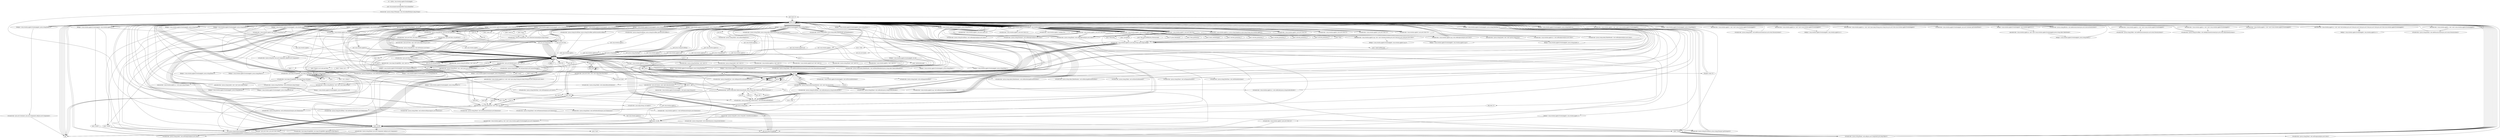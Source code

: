 digraph "" {
    "r0 := @this: com.eventim.applet.EventimApplet"
    "push \"de.muntjak.tinylookandfeel.TinyLookAndFeel\""
    "r0 := @this: com.eventim.applet.EventimApplet"->"push \"de.muntjak.tinylookandfeel.TinyLookAndFeel\"";
    "staticinvoke <javax.swing.UIManager: void setLookAndFeel(java.lang.String)>"
    "push \"de.muntjak.tinylookandfeel.TinyLookAndFeel\""->"staticinvoke <javax.swing.UIManager: void setLookAndFeel(java.lang.String)>";
    "goto load.r r0"
    "staticinvoke <javax.swing.UIManager: void setLookAndFeel(java.lang.String)>"->"goto load.r r0";
    "load.r r0"
    "goto load.r r0"->"load.r r0";
    "specialinvoke <javax.swing.JApplet: void init()>"
    "load.r r0"->"specialinvoke <javax.swing.JApplet: void init()>";
    "specialinvoke <javax.swing.JApplet: void init()>"->"load.r r0";
    "new com.eventim.applet.l"
    "load.r r0"->"new com.eventim.applet.l";
    "dup1.r"
    "new com.eventim.applet.l"->"dup1.r";
    "dup1.r"->"load.r r0";
    "specialinvoke <com.eventim.applet.l: void <init>(com.eventim.applet.EventimApplet)>"
    "load.r r0"->"specialinvoke <com.eventim.applet.l: void <init>(com.eventim.applet.EventimApplet)>";
    "fieldput <com.eventim.applet.EventimApplet: com.eventim.applet.l s>"
    "specialinvoke <com.eventim.applet.l: void <init>(com.eventim.applet.EventimApplet)>"->"fieldput <com.eventim.applet.EventimApplet: com.eventim.applet.l s>";
    "new java.lang.StringBuffer"
    "fieldput <com.eventim.applet.EventimApplet: com.eventim.applet.l s>"->"new java.lang.StringBuffer";
    "new java.lang.StringBuffer"->"dup1.r";
    "specialinvoke <java.lang.StringBuffer: void <init>()>"
    "dup1.r"->"specialinvoke <java.lang.StringBuffer: void <init>()>";
    "specialinvoke <java.lang.StringBuffer: void <init>()>"->"load.r r0";
    "fieldget <com.eventim.applet.EventimApplet: com.eventim.applet.l s>"
    "load.r r0"->"fieldget <com.eventim.applet.EventimApplet: com.eventim.applet.l s>";
    "virtualinvoke <com.eventim.applet.l: com.eventim.applet.k A()>"
    "fieldget <com.eventim.applet.EventimApplet: com.eventim.applet.l s>"->"virtualinvoke <com.eventim.applet.l: com.eventim.applet.k A()>";
    "push \"freie\""
    "virtualinvoke <com.eventim.applet.l: com.eventim.applet.k A()>"->"push \"freie\"";
    "virtualinvoke <com.eventim.applet.k: java.lang.String a(java.lang.String)>"
    "push \"freie\""->"virtualinvoke <com.eventim.applet.k: java.lang.String a(java.lang.String)>";
    "virtualinvoke <java.lang.StringBuffer: java.lang.StringBuffer append(java.lang.String)>"
    "virtualinvoke <com.eventim.applet.k: java.lang.String a(java.lang.String)>"->"virtualinvoke <java.lang.StringBuffer: java.lang.StringBuffer append(java.lang.String)>";
    "push \" \""
    "virtualinvoke <java.lang.StringBuffer: java.lang.StringBuffer append(java.lang.String)>"->"push \" \"";
    "push \" \""->"virtualinvoke <java.lang.StringBuffer: java.lang.StringBuffer append(java.lang.String)>";
    "virtualinvoke <java.lang.StringBuffer: java.lang.StringBuffer append(java.lang.String)>"->"load.r r0";
    "load.r r0"->"fieldget <com.eventim.applet.EventimApplet: com.eventim.applet.l s>";
    "fieldget <com.eventim.applet.EventimApplet: com.eventim.applet.l s>"->"virtualinvoke <com.eventim.applet.l: com.eventim.applet.k A()>";
    "push \"Platzwahl\""
    "virtualinvoke <com.eventim.applet.l: com.eventim.applet.k A()>"->"push \"Platzwahl\"";
    "push \"Platzwahl\""->"virtualinvoke <com.eventim.applet.k: java.lang.String a(java.lang.String)>";
    "virtualinvoke <com.eventim.applet.k: java.lang.String a(java.lang.String)>"->"virtualinvoke <java.lang.StringBuffer: java.lang.StringBuffer append(java.lang.String)>";
    "virtualinvoke <java.lang.StringBuffer: java.lang.String toString()>"
    "virtualinvoke <java.lang.StringBuffer: java.lang.StringBuffer append(java.lang.String)>"->"virtualinvoke <java.lang.StringBuffer: java.lang.String toString()>";
    "staticinvoke <com.eventim.applet.a.c: void a(java.lang.String)>"
    "virtualinvoke <java.lang.StringBuffer: java.lang.String toString()>"->"staticinvoke <com.eventim.applet.a.c: void a(java.lang.String)>";
    "staticinvoke <com.eventim.applet.a.c: void a(java.lang.String)>"->"load.r r0";
    "new javax.swing.JPanel"
    "load.r r0"->"new javax.swing.JPanel";
    "new javax.swing.JPanel"->"dup1.r";
    "new java.awt.BorderLayout"
    "dup1.r"->"new java.awt.BorderLayout";
    "new java.awt.BorderLayout"->"dup1.r";
    "specialinvoke <java.awt.BorderLayout: void <init>()>"
    "dup1.r"->"specialinvoke <java.awt.BorderLayout: void <init>()>";
    "specialinvoke <javax.swing.JPanel: void <init>(java.awt.LayoutManager)>"
    "specialinvoke <java.awt.BorderLayout: void <init>()>"->"specialinvoke <javax.swing.JPanel: void <init>(java.awt.LayoutManager)>";
    "fieldput <com.eventim.applet.EventimApplet: javax.swing.JPanel N>"
    "specialinvoke <javax.swing.JPanel: void <init>(java.awt.LayoutManager)>"->"fieldput <com.eventim.applet.EventimApplet: javax.swing.JPanel N>";
    "fieldput <com.eventim.applet.EventimApplet: javax.swing.JPanel N>"->"load.r r0";
    "load.r r0"->"new javax.swing.JPanel";
    "new javax.swing.JPanel"->"dup1.r";
    "dup1.r"->"new java.awt.BorderLayout";
    "new java.awt.BorderLayout"->"dup1.r";
    "dup1.r"->"specialinvoke <java.awt.BorderLayout: void <init>()>";
    "specialinvoke <java.awt.BorderLayout: void <init>()>"->"specialinvoke <javax.swing.JPanel: void <init>(java.awt.LayoutManager)>";
    "fieldput <com.eventim.applet.EventimApplet: javax.swing.JPanel x>"
    "specialinvoke <javax.swing.JPanel: void <init>(java.awt.LayoutManager)>"->"fieldput <com.eventim.applet.EventimApplet: javax.swing.JPanel x>";
    "fieldput <com.eventim.applet.EventimApplet: javax.swing.JPanel x>"->"load.r r0";
    "fieldget <com.eventim.applet.EventimApplet: javax.swing.JPanel x>"
    "load.r r0"->"fieldget <com.eventim.applet.EventimApplet: javax.swing.JPanel x>";
    "fieldget <com.eventim.applet.EventimApplet: javax.swing.JPanel x>"->"load.r r0";
    "load.r r0"->"fieldget <com.eventim.applet.EventimApplet: com.eventim.applet.l s>";
    "virtualinvoke <com.eventim.applet.l: java.awt.Color d()>"
    "fieldget <com.eventim.applet.EventimApplet: com.eventim.applet.l s>"->"virtualinvoke <com.eventim.applet.l: java.awt.Color d()>";
    "virtualinvoke <javax.swing.JPanel: void setBackground(java.awt.Color)>"
    "virtualinvoke <com.eventim.applet.l: java.awt.Color d()>"->"virtualinvoke <javax.swing.JPanel: void setBackground(java.awt.Color)>";
    "staticinvoke <javax.swing.Box: javax.swing.Box createHorizontalBox()>"
    "virtualinvoke <javax.swing.JPanel: void setBackground(java.awt.Color)>"->"staticinvoke <javax.swing.Box: javax.swing.Box createHorizontalBox()>";
    "store.r $r186"
    "staticinvoke <javax.swing.Box: javax.swing.Box createHorizontalBox()>"->"store.r $r186";
    "store.r $r186"->"load.r r0";
    "load.r r0"->"load.r r0";
    "load.r r0"->"fieldget <com.eventim.applet.EventimApplet: com.eventim.applet.l s>";
    "fieldget <com.eventim.applet.EventimApplet: com.eventim.applet.l s>"->"virtualinvoke <com.eventim.applet.l: com.eventim.applet.k A()>";
    "push \"zur\u00fcck\""
    "virtualinvoke <com.eventim.applet.l: com.eventim.applet.k A()>"->"push \"zur\u00fcck\"";
    "push \"zur\u00fcck\""->"virtualinvoke <com.eventim.applet.k: java.lang.String a(java.lang.String)>";
    "store.r r364"
    "virtualinvoke <com.eventim.applet.k: java.lang.String a(java.lang.String)>"->"store.r r364";
    "new javax.swing.JButton"
    "store.r r364"->"new javax.swing.JButton";
    "new javax.swing.JButton"->"dup1.r";
    "dup1.r"->"new java.lang.StringBuffer";
    "new java.lang.StringBuffer"->"dup1.r";
    "dup1.r"->"specialinvoke <java.lang.StringBuffer: void <init>()>";
    "push \"< \""
    "specialinvoke <java.lang.StringBuffer: void <init>()>"->"push \"< \"";
    "push \"< \""->"virtualinvoke <java.lang.StringBuffer: java.lang.StringBuffer append(java.lang.String)>";
    "load.r r364"
    "virtualinvoke <java.lang.StringBuffer: java.lang.StringBuffer append(java.lang.String)>"->"load.r r364";
    "load.r r364"->"virtualinvoke <java.lang.StringBuffer: java.lang.StringBuffer append(java.lang.String)>";
    "virtualinvoke <java.lang.StringBuffer: java.lang.StringBuffer append(java.lang.String)>"->"virtualinvoke <java.lang.StringBuffer: java.lang.String toString()>";
    "specialinvoke <javax.swing.JButton: void <init>(java.lang.String)>"
    "virtualinvoke <java.lang.StringBuffer: java.lang.String toString()>"->"specialinvoke <javax.swing.JButton: void <init>(java.lang.String)>";
    "fieldput <com.eventim.applet.EventimApplet: javax.swing.JButton f>"
    "specialinvoke <javax.swing.JButton: void <init>(java.lang.String)>"->"fieldput <com.eventim.applet.EventimApplet: javax.swing.JButton f>";
    "fieldput <com.eventim.applet.EventimApplet: javax.swing.JButton f>"->"load.r r0";
    "fieldget <com.eventim.applet.EventimApplet: javax.swing.JButton f>"
    "load.r r0"->"fieldget <com.eventim.applet.EventimApplet: javax.swing.JButton f>";
    "new java.awt.Font"
    "fieldget <com.eventim.applet.EventimApplet: javax.swing.JButton f>"->"new java.awt.Font";
    "new java.awt.Font"->"dup1.r";
    "dup1.r"->"load.r r0";
    "load.r r0"->"fieldget <com.eventim.applet.EventimApplet: javax.swing.JButton f>";
    "virtualinvoke <javax.swing.JButton: java.awt.Font getFont()>"
    "fieldget <com.eventim.applet.EventimApplet: javax.swing.JButton f>"->"virtualinvoke <javax.swing.JButton: java.awt.Font getFont()>";
    "virtualinvoke <java.awt.Font: java.lang.String getName()>"
    "virtualinvoke <javax.swing.JButton: java.awt.Font getFont()>"->"virtualinvoke <java.awt.Font: java.lang.String getName()>";
    "virtualinvoke <java.awt.Font: java.lang.String getName()>"->"load.r r0";
    "load.r r0"->"fieldget <com.eventim.applet.EventimApplet: javax.swing.JButton f>";
    "fieldget <com.eventim.applet.EventimApplet: javax.swing.JButton f>"->"virtualinvoke <javax.swing.JButton: java.awt.Font getFont()>";
    "virtualinvoke <java.awt.Font: int getStyle()>"
    "virtualinvoke <javax.swing.JButton: java.awt.Font getFont()>"->"virtualinvoke <java.awt.Font: int getStyle()>";
    "push 1"
    "virtualinvoke <java.awt.Font: int getStyle()>"->"push 1";
    "or.i"
    "push 1"->"or.i";
    "or.i"->"load.r r0";
    "load.r r0"->"fieldget <com.eventim.applet.EventimApplet: javax.swing.JButton f>";
    "fieldget <com.eventim.applet.EventimApplet: javax.swing.JButton f>"->"virtualinvoke <javax.swing.JButton: java.awt.Font getFont()>";
    "virtualinvoke <java.awt.Font: int getSize()>"
    "virtualinvoke <javax.swing.JButton: java.awt.Font getFont()>"->"virtualinvoke <java.awt.Font: int getSize()>";
    "specialinvoke <java.awt.Font: void <init>(java.lang.String,int,int)>"
    "virtualinvoke <java.awt.Font: int getSize()>"->"specialinvoke <java.awt.Font: void <init>(java.lang.String,int,int)>";
    "virtualinvoke <javax.swing.JButton: void setFont(java.awt.Font)>"
    "specialinvoke <java.awt.Font: void <init>(java.lang.String,int,int)>"->"virtualinvoke <javax.swing.JButton: void setFont(java.awt.Font)>";
    "virtualinvoke <javax.swing.JButton: void setFont(java.awt.Font)>"->"load.r r0";
    "load.r r0"->"fieldget <com.eventim.applet.EventimApplet: javax.swing.JButton f>";
    "push \"back\""
    "fieldget <com.eventim.applet.EventimApplet: javax.swing.JButton f>"->"push \"back\"";
    "virtualinvoke <javax.swing.JButton: void setActionCommand(java.lang.String)>"
    "push \"back\""->"virtualinvoke <javax.swing.JButton: void setActionCommand(java.lang.String)>";
    "push 36"
    "virtualinvoke <javax.swing.JButton: void setActionCommand(java.lang.String)>"->"push 36";
    "push 36"->"load.r r364";
    "virtualinvoke <java.lang.String: int length()>"
    "load.r r364"->"virtualinvoke <java.lang.String: int length()>";
    "push 3"
    "virtualinvoke <java.lang.String: int length()>"->"push 3";
    "shl.i"
    "push 3"->"shl.i";
    "add.i"
    "shl.i"->"add.i";
    "store.i r364"
    "add.i"->"store.i r364";
    "store.i r364"->"load.r r0";
    "load.r r0"->"fieldget <com.eventim.applet.EventimApplet: javax.swing.JButton f>";
    "push 10"
    "fieldget <com.eventim.applet.EventimApplet: javax.swing.JButton f>"->"push 10";
    "push 30"
    "push 10"->"push 30";
    "load.i r364"
    "push 30"->"load.i r364";
    "push 14"
    "load.i r364"->"push 14";
    "virtualinvoke <javax.swing.JButton: void setBounds(int,int,int,int)>"
    "push 14"->"virtualinvoke <javax.swing.JButton: void setBounds(int,int,int,int)>";
    "virtualinvoke <javax.swing.JButton: void setBounds(int,int,int,int)>"->"load.r r0";
    "load.r r0"->"fieldget <com.eventim.applet.EventimApplet: javax.swing.JButton f>";
    "push 0"
    "fieldget <com.eventim.applet.EventimApplet: javax.swing.JButton f>"->"push 0";
    "virtualinvoke <javax.swing.JButton: void setRequestFocusEnabled(boolean)>"
    "push 0"->"virtualinvoke <javax.swing.JButton: void setRequestFocusEnabled(boolean)>";
    "virtualinvoke <javax.swing.JButton: void setRequestFocusEnabled(boolean)>"->"load.r r0";
    "new javax.swing.JLabel"
    "load.r r0"->"new javax.swing.JLabel";
    "new javax.swing.JLabel"->"dup1.r";
    "specialinvoke <javax.swing.JLabel: void <init>()>"
    "dup1.r"->"specialinvoke <javax.swing.JLabel: void <init>()>";
    "fieldput <com.eventim.applet.EventimApplet: javax.swing.JLabel ac>"
    "specialinvoke <javax.swing.JLabel: void <init>()>"->"fieldput <com.eventim.applet.EventimApplet: javax.swing.JLabel ac>";
    "fieldput <com.eventim.applet.EventimApplet: javax.swing.JLabel ac>"->"load.r r0";
    "fieldget <com.eventim.applet.EventimApplet: javax.swing.JLabel ac>"
    "load.r r0"->"fieldget <com.eventim.applet.EventimApplet: javax.swing.JLabel ac>";
    "fieldget <com.eventim.applet.EventimApplet: javax.swing.JLabel ac>"->"push 0";
    "virtualinvoke <javax.swing.JLabel: void setOpaque(boolean)>"
    "push 0"->"virtualinvoke <javax.swing.JLabel: void setOpaque(boolean)>";
    "virtualinvoke <javax.swing.JLabel: void setOpaque(boolean)>"->"load.r r0";
    "load.r r0"->"fieldget <com.eventim.applet.EventimApplet: javax.swing.JLabel ac>";
    "fieldget <com.eventim.applet.EventimApplet: javax.swing.JLabel ac>"->"load.r r0";
    "load.r r0"->"fieldget <com.eventim.applet.EventimApplet: com.eventim.applet.l s>";
    "virtualinvoke <com.eventim.applet.l: java.awt.Color y()>"
    "fieldget <com.eventim.applet.EventimApplet: com.eventim.applet.l s>"->"virtualinvoke <com.eventim.applet.l: java.awt.Color y()>";
    "virtualinvoke <javax.swing.JLabel: void setForeground(java.awt.Color)>"
    "virtualinvoke <com.eventim.applet.l: java.awt.Color y()>"->"virtualinvoke <javax.swing.JLabel: void setForeground(java.awt.Color)>";
    "virtualinvoke <javax.swing.JLabel: void setForeground(java.awt.Color)>"->"load.r r0";
    "load.r r0"->"new javax.swing.JLabel";
    "new javax.swing.JLabel"->"dup1.r";
    "push \"infoZeichen.png\""
    "dup1.r"->"push \"infoZeichen.png\"";
    "push \"infoZeichen.png\""->"load.r r0";
    "load.r r0"->"fieldget <com.eventim.applet.EventimApplet: com.eventim.applet.l s>";
    "staticinvoke <com.eventim.applet.a.i: javax.swing.ImageIcon a(java.lang.String,com.eventim.applet.l)>"
    "fieldget <com.eventim.applet.EventimApplet: com.eventim.applet.l s>"->"staticinvoke <com.eventim.applet.a.i: javax.swing.ImageIcon a(java.lang.String,com.eventim.applet.l)>";
    "specialinvoke <javax.swing.JLabel: void <init>(javax.swing.Icon)>"
    "staticinvoke <com.eventim.applet.a.i: javax.swing.ImageIcon a(java.lang.String,com.eventim.applet.l)>"->"specialinvoke <javax.swing.JLabel: void <init>(javax.swing.Icon)>";
    "fieldput <com.eventim.applet.EventimApplet: javax.swing.JLabel u>"
    "specialinvoke <javax.swing.JLabel: void <init>(javax.swing.Icon)>"->"fieldput <com.eventim.applet.EventimApplet: javax.swing.JLabel u>";
    "fieldput <com.eventim.applet.EventimApplet: javax.swing.JLabel u>"->"load.r r0";
    "fieldget <com.eventim.applet.EventimApplet: javax.swing.JLabel u>"
    "load.r r0"->"fieldget <com.eventim.applet.EventimApplet: javax.swing.JLabel u>";
    "new com.eventim.applet.t"
    "fieldget <com.eventim.applet.EventimApplet: javax.swing.JLabel u>"->"new com.eventim.applet.t";
    "new com.eventim.applet.t"->"dup1.r";
    "dup1.r"->"load.r r0";
    "specialinvoke <com.eventim.applet.t: void <init>(com.eventim.applet.EventimApplet)>"
    "load.r r0"->"specialinvoke <com.eventim.applet.t: void <init>(com.eventim.applet.EventimApplet)>";
    "virtualinvoke <javax.swing.JLabel: void addMouseListener(java.awt.event.MouseListener)>"
    "specialinvoke <com.eventim.applet.t: void <init>(com.eventim.applet.EventimApplet)>"->"virtualinvoke <javax.swing.JLabel: void addMouseListener(java.awt.event.MouseListener)>";
    "virtualinvoke <javax.swing.JLabel: void addMouseListener(java.awt.event.MouseListener)>"->"load.r r0";
    "load.r r0"->"fieldget <com.eventim.applet.EventimApplet: javax.swing.JLabel u>";
    "new javax.swing.border.EmptyBorder"
    "fieldget <com.eventim.applet.EventimApplet: javax.swing.JLabel u>"->"new javax.swing.border.EmptyBorder";
    "new javax.swing.border.EmptyBorder"->"dup1.r";
    "dup1.r"->"push 0";
    "push 8"
    "push 0"->"push 8";
    "push 8"->"push 0";
    "push 0"->"push 8";
    "specialinvoke <javax.swing.border.EmptyBorder: void <init>(int,int,int,int)>"
    "push 8"->"specialinvoke <javax.swing.border.EmptyBorder: void <init>(int,int,int,int)>";
    "virtualinvoke <javax.swing.JLabel: void setBorder(javax.swing.border.Border)>"
    "specialinvoke <javax.swing.border.EmptyBorder: void <init>(int,int,int,int)>"->"virtualinvoke <javax.swing.JLabel: void setBorder(javax.swing.border.Border)>";
    "load.r $r186"
    "virtualinvoke <javax.swing.JLabel: void setBorder(javax.swing.border.Border)>"->"load.r $r186";
    "load.r $r186"->"load.r r0";
    "load.r r0"->"fieldget <com.eventim.applet.EventimApplet: javax.swing.JLabel u>";
    "virtualinvoke <javax.swing.Box: java.awt.Component add(java.awt.Component)>"
    "fieldget <com.eventim.applet.EventimApplet: javax.swing.JLabel u>"->"virtualinvoke <javax.swing.Box: java.awt.Component add(java.awt.Component)>";
    "pop"
    "virtualinvoke <javax.swing.Box: java.awt.Component add(java.awt.Component)>"->"pop";
    "pop"->"load.r r0";
    "load.r r0"->"new javax.swing.JButton";
    "new javax.swing.JButton"->"dup1.r";
    "push \"Zoom +\""
    "dup1.r"->"push \"Zoom +\"";
    "push \"Zoom +\""->"specialinvoke <javax.swing.JButton: void <init>(java.lang.String)>";
    "fieldput <com.eventim.applet.EventimApplet: javax.swing.JButton ae>"
    "specialinvoke <javax.swing.JButton: void <init>(java.lang.String)>"->"fieldput <com.eventim.applet.EventimApplet: javax.swing.JButton ae>";
    "fieldput <com.eventim.applet.EventimApplet: javax.swing.JButton ae>"->"load.r r0";
    "fieldget <com.eventim.applet.EventimApplet: javax.swing.JButton ae>"
    "load.r r0"->"fieldget <com.eventim.applet.EventimApplet: javax.swing.JButton ae>";
    "fieldget <com.eventim.applet.EventimApplet: javax.swing.JButton ae>"->"new java.awt.Font";
    "new java.awt.Font"->"dup1.r";
    "dup1.r"->"load.r r0";
    "load.r r0"->"fieldget <com.eventim.applet.EventimApplet: javax.swing.JButton ae>";
    "fieldget <com.eventim.applet.EventimApplet: javax.swing.JButton ae>"->"virtualinvoke <javax.swing.JButton: java.awt.Font getFont()>";
    "virtualinvoke <javax.swing.JButton: java.awt.Font getFont()>"->"virtualinvoke <java.awt.Font: java.lang.String getName()>";
    "virtualinvoke <java.awt.Font: java.lang.String getName()>"->"load.r r0";
    "load.r r0"->"fieldget <com.eventim.applet.EventimApplet: javax.swing.JButton ae>";
    "fieldget <com.eventim.applet.EventimApplet: javax.swing.JButton ae>"->"virtualinvoke <javax.swing.JButton: java.awt.Font getFont()>";
    "virtualinvoke <javax.swing.JButton: java.awt.Font getFont()>"->"virtualinvoke <java.awt.Font: int getStyle()>";
    "virtualinvoke <java.awt.Font: int getStyle()>"->"push 1";
    "push 1"->"or.i";
    "or.i"->"load.r r0";
    "load.r r0"->"fieldget <com.eventim.applet.EventimApplet: javax.swing.JButton ae>";
    "fieldget <com.eventim.applet.EventimApplet: javax.swing.JButton ae>"->"virtualinvoke <javax.swing.JButton: java.awt.Font getFont()>";
    "virtualinvoke <javax.swing.JButton: java.awt.Font getFont()>"->"virtualinvoke <java.awt.Font: int getSize()>";
    "virtualinvoke <java.awt.Font: int getSize()>"->"specialinvoke <java.awt.Font: void <init>(java.lang.String,int,int)>";
    "specialinvoke <java.awt.Font: void <init>(java.lang.String,int,int)>"->"virtualinvoke <javax.swing.JButton: void setFont(java.awt.Font)>";
    "virtualinvoke <javax.swing.JButton: void setFont(java.awt.Font)>"->"load.r r0";
    "load.r r0"->"fieldget <com.eventim.applet.EventimApplet: javax.swing.JButton ae>";
    "new java.awt.Dimension"
    "fieldget <com.eventim.applet.EventimApplet: javax.swing.JButton ae>"->"new java.awt.Dimension";
    "new java.awt.Dimension"->"dup1.r";
    "push 84"
    "dup1.r"->"push 84";
    "push 84"->"push 14";
    "specialinvoke <java.awt.Dimension: void <init>(int,int)>"
    "push 14"->"specialinvoke <java.awt.Dimension: void <init>(int,int)>";
    "virtualinvoke <javax.swing.JButton: void setMaximumSize(java.awt.Dimension)>"
    "specialinvoke <java.awt.Dimension: void <init>(int,int)>"->"virtualinvoke <javax.swing.JButton: void setMaximumSize(java.awt.Dimension)>";
    "virtualinvoke <javax.swing.JButton: void setMaximumSize(java.awt.Dimension)>"->"load.r r0";
    "load.r r0"->"fieldget <com.eventim.applet.EventimApplet: javax.swing.JButton ae>";
    "push \"zoom in\""
    "fieldget <com.eventim.applet.EventimApplet: javax.swing.JButton ae>"->"push \"zoom in\"";
    "push \"zoom in\""->"virtualinvoke <javax.swing.JButton: void setActionCommand(java.lang.String)>";
    "virtualinvoke <javax.swing.JButton: void setActionCommand(java.lang.String)>"->"load.r r0";
    "load.r r0"->"fieldget <com.eventim.applet.EventimApplet: javax.swing.JButton ae>";
    "fieldget <com.eventim.applet.EventimApplet: javax.swing.JButton ae>"->"push 0";
    "push 0"->"virtualinvoke <javax.swing.JButton: void setRequestFocusEnabled(boolean)>";
    "virtualinvoke <javax.swing.JButton: void setRequestFocusEnabled(boolean)>"->"load.r r0";
    "load.r r0"->"new javax.swing.JButton";
    "new javax.swing.JButton"->"dup1.r";
    "push \"Zoom -\""
    "dup1.r"->"push \"Zoom -\"";
    "push \"Zoom -\""->"specialinvoke <javax.swing.JButton: void <init>(java.lang.String)>";
    "fieldput <com.eventim.applet.EventimApplet: javax.swing.JButton af>"
    "specialinvoke <javax.swing.JButton: void <init>(java.lang.String)>"->"fieldput <com.eventim.applet.EventimApplet: javax.swing.JButton af>";
    "fieldput <com.eventim.applet.EventimApplet: javax.swing.JButton af>"->"load.r r0";
    "fieldget <com.eventim.applet.EventimApplet: javax.swing.JButton af>"
    "load.r r0"->"fieldget <com.eventim.applet.EventimApplet: javax.swing.JButton af>";
    "fieldget <com.eventim.applet.EventimApplet: javax.swing.JButton af>"->"new java.awt.Font";
    "new java.awt.Font"->"dup1.r";
    "dup1.r"->"load.r r0";
    "load.r r0"->"fieldget <com.eventim.applet.EventimApplet: javax.swing.JButton af>";
    "fieldget <com.eventim.applet.EventimApplet: javax.swing.JButton af>"->"virtualinvoke <javax.swing.JButton: java.awt.Font getFont()>";
    "virtualinvoke <javax.swing.JButton: java.awt.Font getFont()>"->"virtualinvoke <java.awt.Font: java.lang.String getName()>";
    "virtualinvoke <java.awt.Font: java.lang.String getName()>"->"load.r r0";
    "load.r r0"->"fieldget <com.eventim.applet.EventimApplet: javax.swing.JButton af>";
    "fieldget <com.eventim.applet.EventimApplet: javax.swing.JButton af>"->"virtualinvoke <javax.swing.JButton: java.awt.Font getFont()>";
    "virtualinvoke <javax.swing.JButton: java.awt.Font getFont()>"->"virtualinvoke <java.awt.Font: int getStyle()>";
    "virtualinvoke <java.awt.Font: int getStyle()>"->"push 1";
    "push 1"->"or.i";
    "or.i"->"load.r r0";
    "load.r r0"->"fieldget <com.eventim.applet.EventimApplet: javax.swing.JButton af>";
    "fieldget <com.eventim.applet.EventimApplet: javax.swing.JButton af>"->"virtualinvoke <javax.swing.JButton: java.awt.Font getFont()>";
    "virtualinvoke <javax.swing.JButton: java.awt.Font getFont()>"->"virtualinvoke <java.awt.Font: int getSize()>";
    "virtualinvoke <java.awt.Font: int getSize()>"->"specialinvoke <java.awt.Font: void <init>(java.lang.String,int,int)>";
    "specialinvoke <java.awt.Font: void <init>(java.lang.String,int,int)>"->"virtualinvoke <javax.swing.JButton: void setFont(java.awt.Font)>";
    "virtualinvoke <javax.swing.JButton: void setFont(java.awt.Font)>"->"load.r r0";
    "load.r r0"->"fieldget <com.eventim.applet.EventimApplet: javax.swing.JButton af>";
    "fieldget <com.eventim.applet.EventimApplet: javax.swing.JButton af>"->"new java.awt.Dimension";
    "new java.awt.Dimension"->"dup1.r";
    "dup1.r"->"push 84";
    "push 84"->"push 14";
    "push 14"->"specialinvoke <java.awt.Dimension: void <init>(int,int)>";
    "specialinvoke <java.awt.Dimension: void <init>(int,int)>"->"virtualinvoke <javax.swing.JButton: void setMaximumSize(java.awt.Dimension)>";
    "virtualinvoke <javax.swing.JButton: void setMaximumSize(java.awt.Dimension)>"->"load.r r0";
    "load.r r0"->"fieldget <com.eventim.applet.EventimApplet: javax.swing.JButton af>";
    "push \"zoom out\""
    "fieldget <com.eventim.applet.EventimApplet: javax.swing.JButton af>"->"push \"zoom out\"";
    "push \"zoom out\""->"virtualinvoke <javax.swing.JButton: void setActionCommand(java.lang.String)>";
    "virtualinvoke <javax.swing.JButton: void setActionCommand(java.lang.String)>"->"load.r r0";
    "load.r r0"->"fieldget <com.eventim.applet.EventimApplet: javax.swing.JButton af>";
    "fieldget <com.eventim.applet.EventimApplet: javax.swing.JButton af>"->"push 0";
    "push 0"->"virtualinvoke <javax.swing.JButton: void setRequestFocusEnabled(boolean)>";
    "virtualinvoke <javax.swing.JButton: void setRequestFocusEnabled(boolean)>"->"load.r $r186";
    "load.r $r186"->"load.r r0";
    "load.r r0"->"fieldget <com.eventim.applet.EventimApplet: javax.swing.JButton af>";
    "fieldget <com.eventim.applet.EventimApplet: javax.swing.JButton af>"->"virtualinvoke <javax.swing.Box: java.awt.Component add(java.awt.Component)>";
    "virtualinvoke <javax.swing.Box: java.awt.Component add(java.awt.Component)>"->"pop";
    "pop"->"load.r $r186";
    "load.r $r186"->"load.r r0";
    "load.r r0"->"fieldget <com.eventim.applet.EventimApplet: javax.swing.JButton ae>";
    "fieldget <com.eventim.applet.EventimApplet: javax.swing.JButton ae>"->"virtualinvoke <javax.swing.Box: java.awt.Component add(java.awt.Component)>";
    "virtualinvoke <javax.swing.Box: java.awt.Component add(java.awt.Component)>"->"pop";
    "pop"->"load.r r0";
    "new javax.swing.JScrollPane"
    "load.r r0"->"new javax.swing.JScrollPane";
    "new javax.swing.JScrollPane"->"dup1.r";
    "specialinvoke <javax.swing.JScrollPane: void <init>()>"
    "dup1.r"->"specialinvoke <javax.swing.JScrollPane: void <init>()>";
    "fieldput <com.eventim.applet.EventimApplet: javax.swing.JScrollPane P>"
    "specialinvoke <javax.swing.JScrollPane: void <init>()>"->"fieldput <com.eventim.applet.EventimApplet: javax.swing.JScrollPane P>";
    "fieldput <com.eventim.applet.EventimApplet: javax.swing.JScrollPane P>"->"load.r r0";
    "fieldget <com.eventim.applet.EventimApplet: javax.swing.JScrollPane P>"
    "load.r r0"->"fieldget <com.eventim.applet.EventimApplet: javax.swing.JScrollPane P>";
    "fieldget <com.eventim.applet.EventimApplet: javax.swing.JScrollPane P>"->"load.r r0";
    "load.r r0"->"fieldget <com.eventim.applet.EventimApplet: com.eventim.applet.l s>";
    "virtualinvoke <com.eventim.applet.l: java.awt.Color B()>"
    "fieldget <com.eventim.applet.EventimApplet: com.eventim.applet.l s>"->"virtualinvoke <com.eventim.applet.l: java.awt.Color B()>";
    "virtualinvoke <javax.swing.JScrollPane: void setBackground(java.awt.Color)>"
    "virtualinvoke <com.eventim.applet.l: java.awt.Color B()>"->"virtualinvoke <javax.swing.JScrollPane: void setBackground(java.awt.Color)>";
    "virtualinvoke <javax.swing.JScrollPane: void setBackground(java.awt.Color)>"->"load.r r0";
    "load.r r0"->"fieldget <com.eventim.applet.EventimApplet: javax.swing.JScrollPane P>";
    "virtualinvoke <javax.swing.JScrollPane: javax.swing.JViewport getViewport()>"
    "fieldget <com.eventim.applet.EventimApplet: javax.swing.JScrollPane P>"->"virtualinvoke <javax.swing.JScrollPane: javax.swing.JViewport getViewport()>";
    "virtualinvoke <javax.swing.JScrollPane: javax.swing.JViewport getViewport()>"->"load.r r0";
    "load.r r0"->"fieldget <com.eventim.applet.EventimApplet: com.eventim.applet.l s>";
    "fieldget <com.eventim.applet.EventimApplet: com.eventim.applet.l s>"->"virtualinvoke <com.eventim.applet.l: java.awt.Color B()>";
    "virtualinvoke <javax.swing.JViewport: void setBackground(java.awt.Color)>"
    "virtualinvoke <com.eventim.applet.l: java.awt.Color B()>"->"virtualinvoke <javax.swing.JViewport: void setBackground(java.awt.Color)>";
    "virtualinvoke <javax.swing.JViewport: void setBackground(java.awt.Color)>"->"load.r r0";
    "load.r r0"->"fieldget <com.eventim.applet.EventimApplet: javax.swing.JScrollPane P>";
    "fieldget <com.eventim.applet.EventimApplet: javax.swing.JScrollPane P>"->"new javax.swing.border.EmptyBorder";
    "new javax.swing.border.EmptyBorder"->"dup1.r";
    "dup1.r"->"push 0";
    "push 0"->"push 0";
    "push 0"->"push 0";
    "push 0"->"push 0";
    "push 0"->"specialinvoke <javax.swing.border.EmptyBorder: void <init>(int,int,int,int)>";
    "virtualinvoke <javax.swing.JScrollPane: void setBorder(javax.swing.border.Border)>"
    "specialinvoke <javax.swing.border.EmptyBorder: void <init>(int,int,int,int)>"->"virtualinvoke <javax.swing.JScrollPane: void setBorder(javax.swing.border.Border)>";
    "virtualinvoke <javax.swing.JScrollPane: void setBorder(javax.swing.border.Border)>"->"load.r r0";
    "load.r r0"->"fieldget <com.eventim.applet.EventimApplet: javax.swing.JScrollPane P>";
    "fieldget <com.eventim.applet.EventimApplet: javax.swing.JScrollPane P>"->"new java.awt.Dimension";
    "new java.awt.Dimension"->"dup1.r";
    "push 632"
    "dup1.r"->"push 632";
    "push 460"
    "push 632"->"push 460";
    "push 460"->"specialinvoke <java.awt.Dimension: void <init>(int,int)>";
    "virtualinvoke <javax.swing.JScrollPane: void setPreferredSize(java.awt.Dimension)>"
    "specialinvoke <java.awt.Dimension: void <init>(int,int)>"->"virtualinvoke <javax.swing.JScrollPane: void setPreferredSize(java.awt.Dimension)>";
    "virtualinvoke <javax.swing.JScrollPane: void setPreferredSize(java.awt.Dimension)>"->"load.r r0";
    "new com.eventim.applet.b.ag"
    "load.r r0"->"new com.eventim.applet.b.ag";
    "new com.eventim.applet.b.ag"->"dup1.r";
    "dup1.r"->"push 0";
    "push 0"->"push 0";
    "push 0"->"load.r r0";
    "load.r r0"->"fieldget <com.eventim.applet.EventimApplet: com.eventim.applet.l s>";
    "virtualinvoke <com.eventim.applet.l: java.awt.Color w()>"
    "fieldget <com.eventim.applet.EventimApplet: com.eventim.applet.l s>"->"virtualinvoke <com.eventim.applet.l: java.awt.Color w()>";
    "virtualinvoke <com.eventim.applet.l: java.awt.Color w()>"->"load.r r0";
    "load.r r0"->"fieldget <com.eventim.applet.EventimApplet: com.eventim.applet.l s>";
    "virtualinvoke <com.eventim.applet.l: java.awt.Color x()>"
    "fieldget <com.eventim.applet.EventimApplet: com.eventim.applet.l s>"->"virtualinvoke <com.eventim.applet.l: java.awt.Color x()>";
    "virtualinvoke <com.eventim.applet.l: java.awt.Color x()>"->"load.r r0";
    "load.r r0"->"fieldget <com.eventim.applet.EventimApplet: com.eventim.applet.l s>";
    "fieldget <com.eventim.applet.EventimApplet: com.eventim.applet.l s>"->"virtualinvoke <com.eventim.applet.l: java.awt.Color d()>";
    "specialinvoke <com.eventim.applet.b.ag: void <init>(boolean,boolean,java.awt.Color,java.awt.Color,java.awt.Color)>"
    "virtualinvoke <com.eventim.applet.l: java.awt.Color d()>"->"specialinvoke <com.eventim.applet.b.ag: void <init>(boolean,boolean,java.awt.Color,java.awt.Color,java.awt.Color)>";
    "fieldput <com.eventim.applet.EventimApplet: com.eventim.applet.b.ag O>"
    "specialinvoke <com.eventim.applet.b.ag: void <init>(boolean,boolean,java.awt.Color,java.awt.Color,java.awt.Color)>"->"fieldput <com.eventim.applet.EventimApplet: com.eventim.applet.b.ag O>";
    "fieldput <com.eventim.applet.EventimApplet: com.eventim.applet.b.ag O>"->"load.r r0";
    "fieldget <com.eventim.applet.EventimApplet: com.eventim.applet.b.ag O>"
    "load.r r0"->"fieldget <com.eventim.applet.EventimApplet: com.eventim.applet.b.ag O>";
    "virtualinvoke <com.eventim.applet.b.ag: javax.swing.JPanel d()>"
    "fieldget <com.eventim.applet.EventimApplet: com.eventim.applet.b.ag O>"->"virtualinvoke <com.eventim.applet.b.ag: javax.swing.JPanel d()>";
    "virtualinvoke <com.eventim.applet.b.ag: javax.swing.JPanel d()>"->"new java.awt.BorderLayout";
    "new java.awt.BorderLayout"->"dup1.r";
    "dup1.r"->"specialinvoke <java.awt.BorderLayout: void <init>()>";
    "virtualinvoke <javax.swing.JPanel: void setLayout(java.awt.LayoutManager)>"
    "specialinvoke <java.awt.BorderLayout: void <init>()>"->"virtualinvoke <javax.swing.JPanel: void setLayout(java.awt.LayoutManager)>";
    "virtualinvoke <javax.swing.JPanel: void setLayout(java.awt.LayoutManager)>"->"load.r r0";
    "load.r r0"->"fieldget <com.eventim.applet.EventimApplet: com.eventim.applet.b.ag O>";
    "fieldget <com.eventim.applet.EventimApplet: com.eventim.applet.b.ag O>"->"virtualinvoke <com.eventim.applet.b.ag: javax.swing.JPanel d()>";
    "virtualinvoke <com.eventim.applet.b.ag: javax.swing.JPanel d()>"->"load.r r0";
    "load.r r0"->"fieldget <com.eventim.applet.EventimApplet: javax.swing.JLabel ac>";
    "push \"Center\""
    "fieldget <com.eventim.applet.EventimApplet: javax.swing.JLabel ac>"->"push \"Center\"";
    "virtualinvoke <javax.swing.JPanel: void add(java.awt.Component,java.lang.Object)>"
    "push \"Center\""->"virtualinvoke <javax.swing.JPanel: void add(java.awt.Component,java.lang.Object)>";
    "virtualinvoke <javax.swing.JPanel: void add(java.awt.Component,java.lang.Object)>"->"load.r r0";
    "load.r r0"->"fieldget <com.eventim.applet.EventimApplet: com.eventim.applet.b.ag O>";
    "fieldget <com.eventim.applet.EventimApplet: com.eventim.applet.b.ag O>"->"virtualinvoke <com.eventim.applet.b.ag: javax.swing.JPanel d()>";
    "virtualinvoke <com.eventim.applet.b.ag: javax.swing.JPanel d()>"->"load.r $r186";
    "push \"East\""
    "load.r $r186"->"push \"East\"";
    "push \"East\""->"virtualinvoke <javax.swing.JPanel: void add(java.awt.Component,java.lang.Object)>";
    "virtualinvoke <javax.swing.JPanel: void add(java.awt.Component,java.lang.Object)>"->"load.r r0";
    "load.r r0"->"fieldget <com.eventim.applet.EventimApplet: com.eventim.applet.b.ag O>";
    "fieldget <com.eventim.applet.EventimApplet: com.eventim.applet.b.ag O>"->"virtualinvoke <com.eventim.applet.b.ag: javax.swing.JPanel d()>";
    "virtualinvoke <com.eventim.applet.b.ag: javax.swing.JPanel d()>"->"new javax.swing.border.EmptyBorder";
    "new javax.swing.border.EmptyBorder"->"dup1.r";
    "dup1.r"->"push 0";
    "push 6"
    "push 0"->"push 6";
    "push 6"->"push 0";
    "push 0"->"push 6";
    "push 6"->"specialinvoke <javax.swing.border.EmptyBorder: void <init>(int,int,int,int)>";
    "virtualinvoke <javax.swing.JPanel: void setBorder(javax.swing.border.Border)>"
    "specialinvoke <javax.swing.border.EmptyBorder: void <init>(int,int,int,int)>"->"virtualinvoke <javax.swing.JPanel: void setBorder(javax.swing.border.Border)>";
    "virtualinvoke <javax.swing.JPanel: void setBorder(javax.swing.border.Border)>"->"load.r r0";
    "load.r r0"->"fieldget <com.eventim.applet.EventimApplet: com.eventim.applet.b.ag O>";
    "fieldget <com.eventim.applet.EventimApplet: com.eventim.applet.b.ag O>"->"virtualinvoke <com.eventim.applet.b.ag: javax.swing.JPanel d()>";
    "staticget <java.awt.Color: java.awt.Color white>"
    "virtualinvoke <com.eventim.applet.b.ag: javax.swing.JPanel d()>"->"staticget <java.awt.Color: java.awt.Color white>";
    "virtualinvoke <javax.swing.JPanel: void setForeground(java.awt.Color)>"
    "staticget <java.awt.Color: java.awt.Color white>"->"virtualinvoke <javax.swing.JPanel: void setForeground(java.awt.Color)>";
    "virtualinvoke <javax.swing.JPanel: void setForeground(java.awt.Color)>"->"load.r r0";
    "load.r r0"->"fieldget <com.eventim.applet.EventimApplet: com.eventim.applet.b.ag O>";
    "virtualinvoke <com.eventim.applet.b.ag: javax.swing.JPanel b()>"
    "fieldget <com.eventim.applet.EventimApplet: com.eventim.applet.b.ag O>"->"virtualinvoke <com.eventim.applet.b.ag: javax.swing.JPanel b()>";
    "virtualinvoke <com.eventim.applet.b.ag: javax.swing.JPanel b()>"->"new java.awt.BorderLayout";
    "new java.awt.BorderLayout"->"dup1.r";
    "dup1.r"->"specialinvoke <java.awt.BorderLayout: void <init>()>";
    "specialinvoke <java.awt.BorderLayout: void <init>()>"->"virtualinvoke <javax.swing.JPanel: void setLayout(java.awt.LayoutManager)>";
    "virtualinvoke <javax.swing.JPanel: void setLayout(java.awt.LayoutManager)>"->"load.r r0";
    "load.r r0"->"fieldget <com.eventim.applet.EventimApplet: com.eventim.applet.b.ag O>";
    "fieldget <com.eventim.applet.EventimApplet: com.eventim.applet.b.ag O>"->"virtualinvoke <com.eventim.applet.b.ag: javax.swing.JPanel b()>";
    "virtualinvoke <com.eventim.applet.b.ag: javax.swing.JPanel b()>"->"load.r r0";
    "load.r r0"->"fieldget <com.eventim.applet.EventimApplet: javax.swing.JScrollPane P>";
    "fieldget <com.eventim.applet.EventimApplet: javax.swing.JScrollPane P>"->"push \"Center\"";
    "push \"Center\""->"virtualinvoke <javax.swing.JPanel: void add(java.awt.Component,java.lang.Object)>";
    "virtualinvoke <javax.swing.JPanel: void add(java.awt.Component,java.lang.Object)>"->"load.r r0";
    "load.r r0"->"fieldget <com.eventim.applet.EventimApplet: com.eventim.applet.b.ag O>";
    "fieldget <com.eventim.applet.EventimApplet: com.eventim.applet.b.ag O>"->"load.r r0";
    "load.r r0"->"fieldget <com.eventim.applet.EventimApplet: com.eventim.applet.l s>";
    "fieldget <com.eventim.applet.EventimApplet: com.eventim.applet.l s>"->"virtualinvoke <com.eventim.applet.l: java.awt.Color B()>";
    "virtualinvoke <com.eventim.applet.b.ag: void setBackground(java.awt.Color)>"
    "virtualinvoke <com.eventim.applet.l: java.awt.Color B()>"->"virtualinvoke <com.eventim.applet.b.ag: void setBackground(java.awt.Color)>";
    "virtualinvoke <com.eventim.applet.b.ag: void setBackground(java.awt.Color)>"->"load.r r0";
    "load.r r0"->"fieldget <com.eventim.applet.EventimApplet: com.eventim.applet.b.ag O>";
    "fieldget <com.eventim.applet.EventimApplet: com.eventim.applet.b.ag O>"->"virtualinvoke <com.eventim.applet.b.ag: javax.swing.JPanel b()>";
    "virtualinvoke <com.eventim.applet.b.ag: javax.swing.JPanel b()>"->"load.r r0";
    "load.r r0"->"fieldget <com.eventim.applet.EventimApplet: com.eventim.applet.l s>";
    "fieldget <com.eventim.applet.EventimApplet: com.eventim.applet.l s>"->"virtualinvoke <com.eventim.applet.l: java.awt.Color B()>";
    "virtualinvoke <com.eventim.applet.l: java.awt.Color B()>"->"virtualinvoke <javax.swing.JPanel: void setBackground(java.awt.Color)>";
    "virtualinvoke <javax.swing.JPanel: void setBackground(java.awt.Color)>"->"load.r r0";
    "load.r r0"->"fieldget <com.eventim.applet.EventimApplet: javax.swing.JPanel x>";
    "fieldget <com.eventim.applet.EventimApplet: javax.swing.JPanel x>"->"load.r r0";
    "load.r r0"->"fieldget <com.eventim.applet.EventimApplet: com.eventim.applet.b.ag O>";
    "fieldget <com.eventim.applet.EventimApplet: com.eventim.applet.b.ag O>"->"push \"Center\"";
    "push \"Center\""->"virtualinvoke <javax.swing.JPanel: void add(java.awt.Component,java.lang.Object)>";
    "virtualinvoke <javax.swing.JPanel: void add(java.awt.Component,java.lang.Object)>"->"load.r r0";
    "load.r r0"->"new com.eventim.applet.b.ag";
    "new com.eventim.applet.b.ag"->"dup1.r";
    "dup1.r"->"push 1";
    "push 1"->"push 0";
    "push 0"->"load.r r0";
    "load.r r0"->"fieldget <com.eventim.applet.EventimApplet: com.eventim.applet.l s>";
    "virtualinvoke <com.eventim.applet.l: java.awt.Color C()>"
    "fieldget <com.eventim.applet.EventimApplet: com.eventim.applet.l s>"->"virtualinvoke <com.eventim.applet.l: java.awt.Color C()>";
    "virtualinvoke <com.eventim.applet.l: java.awt.Color C()>"->"load.r r0";
    "load.r r0"->"fieldget <com.eventim.applet.EventimApplet: com.eventim.applet.l s>";
    "virtualinvoke <com.eventim.applet.l: java.awt.Color D()>"
    "fieldget <com.eventim.applet.EventimApplet: com.eventim.applet.l s>"->"virtualinvoke <com.eventim.applet.l: java.awt.Color D()>";
    "virtualinvoke <com.eventim.applet.l: java.awt.Color D()>"->"load.r r0";
    "load.r r0"->"fieldget <com.eventim.applet.EventimApplet: com.eventim.applet.l s>";
    "fieldget <com.eventim.applet.EventimApplet: com.eventim.applet.l s>"->"virtualinvoke <com.eventim.applet.l: java.awt.Color d()>";
    "virtualinvoke <com.eventim.applet.l: java.awt.Color d()>"->"specialinvoke <com.eventim.applet.b.ag: void <init>(boolean,boolean,java.awt.Color,java.awt.Color,java.awt.Color)>";
    "fieldput <com.eventim.applet.EventimApplet: com.eventim.applet.b.ag k>"
    "specialinvoke <com.eventim.applet.b.ag: void <init>(boolean,boolean,java.awt.Color,java.awt.Color,java.awt.Color)>"->"fieldput <com.eventim.applet.EventimApplet: com.eventim.applet.b.ag k>";
    "fieldput <com.eventim.applet.EventimApplet: com.eventim.applet.b.ag k>"->"load.r r0";
    "fieldget <com.eventim.applet.EventimApplet: com.eventim.applet.b.ag k>"
    "load.r r0"->"fieldget <com.eventim.applet.EventimApplet: com.eventim.applet.b.ag k>";
    "fieldget <com.eventim.applet.EventimApplet: com.eventim.applet.b.ag k>"->"load.r r0";
    "load.r r0"->"fieldget <com.eventim.applet.EventimApplet: com.eventim.applet.l s>";
    "fieldget <com.eventim.applet.EventimApplet: com.eventim.applet.l s>"->"virtualinvoke <com.eventim.applet.l: java.awt.Color d()>";
    "virtualinvoke <com.eventim.applet.l: java.awt.Color d()>"->"virtualinvoke <com.eventim.applet.b.ag: void setBackground(java.awt.Color)>";
    "virtualinvoke <com.eventim.applet.b.ag: void setBackground(java.awt.Color)>"->"load.r r0";
    "new com.eventim.applet.b.e"
    "load.r r0"->"new com.eventim.applet.b.e";
    "new com.eventim.applet.b.e"->"dup1.r";
    "dup1.r"->"load.r r0";
    "specialinvoke <com.eventim.applet.b.e: void <init>(com.eventim.applet.EventimApplet)>"
    "load.r r0"->"specialinvoke <com.eventim.applet.b.e: void <init>(com.eventim.applet.EventimApplet)>";
    "fieldput <com.eventim.applet.EventimApplet: com.eventim.applet.b.e i>"
    "specialinvoke <com.eventim.applet.b.e: void <init>(com.eventim.applet.EventimApplet)>"->"fieldput <com.eventim.applet.EventimApplet: com.eventim.applet.b.e i>";
    "fieldput <com.eventim.applet.EventimApplet: com.eventim.applet.b.e i>"->"load.r r0";
    "new com.eventim.applet.m"
    "load.r r0"->"new com.eventim.applet.m";
    "new com.eventim.applet.m"->"dup1.r";
    "dup1.r"->"load.r r0";
    "load.r r0"->"load.r r0";
    "fieldget <com.eventim.applet.EventimApplet: com.eventim.applet.b.e i>"
    "load.r r0"->"fieldget <com.eventim.applet.EventimApplet: com.eventim.applet.b.e i>";
    "specialinvoke <com.eventim.applet.m: void <init>(com.eventim.applet.EventimApplet,javax.swing.table.TableModel)>"
    "fieldget <com.eventim.applet.EventimApplet: com.eventim.applet.b.e i>"->"specialinvoke <com.eventim.applet.m: void <init>(com.eventim.applet.EventimApplet,javax.swing.table.TableModel)>";
    "fieldput <com.eventim.applet.EventimApplet: javax.swing.JTable j>"
    "specialinvoke <com.eventim.applet.m: void <init>(com.eventim.applet.EventimApplet,javax.swing.table.TableModel)>"->"fieldput <com.eventim.applet.EventimApplet: javax.swing.JTable j>";
    "fieldput <com.eventim.applet.EventimApplet: javax.swing.JTable j>"->"load.r r0";
    "fieldget <com.eventim.applet.EventimApplet: javax.swing.JTable j>"
    "load.r r0"->"fieldget <com.eventim.applet.EventimApplet: javax.swing.JTable j>";
    "new com.eventim.applet.w"
    "fieldget <com.eventim.applet.EventimApplet: javax.swing.JTable j>"->"new com.eventim.applet.w";
    "new com.eventim.applet.w"->"dup1.r";
    "dup1.r"->"load.r r0";
    "specialinvoke <com.eventim.applet.w: void <init>(com.eventim.applet.EventimApplet)>"
    "load.r r0"->"specialinvoke <com.eventim.applet.w: void <init>(com.eventim.applet.EventimApplet)>";
    "virtualinvoke <javax.swing.JTable: void addMouseListener(java.awt.event.MouseListener)>"
    "specialinvoke <com.eventim.applet.w: void <init>(com.eventim.applet.EventimApplet)>"->"virtualinvoke <javax.swing.JTable: void addMouseListener(java.awt.event.MouseListener)>";
    "virtualinvoke <javax.swing.JTable: void addMouseListener(java.awt.event.MouseListener)>"->"load.r r0";
    "load.r r0"->"fieldget <com.eventim.applet.EventimApplet: javax.swing.JTable j>";
    "new com.eventim.applet.p"
    "fieldget <com.eventim.applet.EventimApplet: javax.swing.JTable j>"->"new com.eventim.applet.p";
    "new com.eventim.applet.p"->"dup1.r";
    "specialinvoke <com.eventim.applet.p: void <init>()>"
    "dup1.r"->"specialinvoke <com.eventim.applet.p: void <init>()>";
    "virtualinvoke <javax.swing.JTable: void addMouseMotionListener(java.awt.event.MouseMotionListener)>"
    "specialinvoke <com.eventim.applet.p: void <init>()>"->"virtualinvoke <javax.swing.JTable: void addMouseMotionListener(java.awt.event.MouseMotionListener)>";
    "virtualinvoke <javax.swing.JTable: void addMouseMotionListener(java.awt.event.MouseMotionListener)>"->"load.r r0";
    "load.r r0"->"fieldget <com.eventim.applet.EventimApplet: javax.swing.JTable j>";
    "virtualinvoke <javax.swing.JTable: javax.swing.table.JTableHeader getTableHeader()>"
    "fieldget <com.eventim.applet.EventimApplet: javax.swing.JTable j>"->"virtualinvoke <javax.swing.JTable: javax.swing.table.JTableHeader getTableHeader()>";
    "virtualinvoke <javax.swing.JTable: javax.swing.table.JTableHeader getTableHeader()>"->"push 0";
    "virtualinvoke <javax.swing.table.JTableHeader: void setReorderingAllowed(boolean)>"
    "push 0"->"virtualinvoke <javax.swing.table.JTableHeader: void setReorderingAllowed(boolean)>";
    "virtualinvoke <javax.swing.table.JTableHeader: void setReorderingAllowed(boolean)>"->"load.r r0";
    "load.r r0"->"fieldget <com.eventim.applet.EventimApplet: javax.swing.JTable j>";
    "fieldget <com.eventim.applet.EventimApplet: javax.swing.JTable j>"->"virtualinvoke <javax.swing.JTable: javax.swing.table.JTableHeader getTableHeader()>";
    "virtualinvoke <javax.swing.JTable: javax.swing.table.JTableHeader getTableHeader()>"->"push 0";
    "virtualinvoke <javax.swing.table.JTableHeader: void setResizingAllowed(boolean)>"
    "push 0"->"virtualinvoke <javax.swing.table.JTableHeader: void setResizingAllowed(boolean)>";
    "virtualinvoke <javax.swing.table.JTableHeader: void setResizingAllowed(boolean)>"->"load.r r0";
    "load.r r0"->"fieldget <com.eventim.applet.EventimApplet: javax.swing.JTable j>";
    "push 4"
    "fieldget <com.eventim.applet.EventimApplet: javax.swing.JTable j>"->"push 4";
    "virtualinvoke <javax.swing.JTable: void setAutoResizeMode(int)>"
    "push 4"->"virtualinvoke <javax.swing.JTable: void setAutoResizeMode(int)>";
    "virtualinvoke <javax.swing.JTable: void setAutoResizeMode(int)>"->"load.r r0";
    "load.r r0"->"fieldget <com.eventim.applet.EventimApplet: javax.swing.JTable j>";
    "fieldget <com.eventim.applet.EventimApplet: javax.swing.JTable j>"->"virtualinvoke <javax.swing.JTable: javax.swing.table.JTableHeader getTableHeader()>";
    "new com.eventim.applet.b.ad"
    "virtualinvoke <javax.swing.JTable: javax.swing.table.JTableHeader getTableHeader()>"->"new com.eventim.applet.b.ad";
    "new com.eventim.applet.b.ad"->"dup1.r";
    "specialinvoke <com.eventim.applet.b.ad: void <init>()>"
    "dup1.r"->"specialinvoke <com.eventim.applet.b.ad: void <init>()>";
    "virtualinvoke <javax.swing.table.JTableHeader: void setDefaultRenderer(javax.swing.table.TableCellRenderer)>"
    "specialinvoke <com.eventim.applet.b.ad: void <init>()>"->"virtualinvoke <javax.swing.table.JTableHeader: void setDefaultRenderer(javax.swing.table.TableCellRenderer)>";
    "virtualinvoke <javax.swing.table.JTableHeader: void setDefaultRenderer(javax.swing.table.TableCellRenderer)>"->"load.r r0";
    "load.r r0"->"fieldget <com.eventim.applet.EventimApplet: javax.swing.JTable j>";
    "fieldget <com.eventim.applet.EventimApplet: javax.swing.JTable j>"->"virtualinvoke <javax.swing.JTable: javax.swing.table.JTableHeader getTableHeader()>";
    "virtualinvoke <javax.swing.JTable: javax.swing.table.JTableHeader getTableHeader()>"->"load.r r0";
    "load.r r0"->"fieldget <com.eventim.applet.EventimApplet: com.eventim.applet.l s>";
    "fieldget <com.eventim.applet.EventimApplet: com.eventim.applet.l s>"->"virtualinvoke <com.eventim.applet.l: java.awt.Color C()>";
    "virtualinvoke <javax.swing.table.JTableHeader: void setBackground(java.awt.Color)>"
    "virtualinvoke <com.eventim.applet.l: java.awt.Color C()>"->"virtualinvoke <javax.swing.table.JTableHeader: void setBackground(java.awt.Color)>";
    "virtualinvoke <javax.swing.table.JTableHeader: void setBackground(java.awt.Color)>"->"load.r r0";
    "load.r r0"->"fieldget <com.eventim.applet.EventimApplet: javax.swing.JTable j>";
    "fieldget <com.eventim.applet.EventimApplet: javax.swing.JTable j>"->"push 0";
    "virtualinvoke <javax.swing.JTable: void setShowGrid(boolean)>"
    "push 0"->"virtualinvoke <javax.swing.JTable: void setShowGrid(boolean)>";
    "virtualinvoke <javax.swing.JTable: void setShowGrid(boolean)>"->"load.r r0";
    "load.r r0"->"fieldget <com.eventim.applet.EventimApplet: javax.swing.JTable j>";
    "fieldget <com.eventim.applet.EventimApplet: javax.swing.JTable j>"->"new java.awt.Dimension";
    "new java.awt.Dimension"->"dup1.r";
    "dup1.r"->"push 0";
    "push 0"->"push 3";
    "push 3"->"specialinvoke <java.awt.Dimension: void <init>(int,int)>";
    "virtualinvoke <javax.swing.JTable: void setIntercellSpacing(java.awt.Dimension)>"
    "specialinvoke <java.awt.Dimension: void <init>(int,int)>"->"virtualinvoke <javax.swing.JTable: void setIntercellSpacing(java.awt.Dimension)>";
    "virtualinvoke <javax.swing.JTable: void setIntercellSpacing(java.awt.Dimension)>"->"load.r r0";
    "load.r r0"->"fieldget <com.eventim.applet.EventimApplet: javax.swing.JTable j>";
    "push 26"
    "fieldget <com.eventim.applet.EventimApplet: javax.swing.JTable j>"->"push 26";
    "virtualinvoke <javax.swing.JTable: void setRowHeight(int)>"
    "push 26"->"virtualinvoke <javax.swing.JTable: void setRowHeight(int)>";
    "virtualinvoke <javax.swing.JTable: void setRowHeight(int)>"->"load.r r0";
    "load.r r0"->"fieldget <com.eventim.applet.EventimApplet: javax.swing.JTable j>";
    "virtualinvoke <javax.swing.JTable: javax.swing.table.TableColumnModel getColumnModel()>"
    "fieldget <com.eventim.applet.EventimApplet: javax.swing.JTable j>"->"virtualinvoke <javax.swing.JTable: javax.swing.table.TableColumnModel getColumnModel()>";
    "virtualinvoke <javax.swing.JTable: javax.swing.table.TableColumnModel getColumnModel()>"->"push 0";
    "interfaceinvoke <javax.swing.table.TableColumnModel: javax.swing.table.TableColumn getColumn(int)> 1"
    "push 0"->"interfaceinvoke <javax.swing.table.TableColumnModel: javax.swing.table.TableColumn getColumn(int)> 1";
    "push 24"
    "interfaceinvoke <javax.swing.table.TableColumnModel: javax.swing.table.TableColumn getColumn(int)> 1"->"push 24";
    "virtualinvoke <javax.swing.table.TableColumn: void setPreferredWidth(int)>"
    "push 24"->"virtualinvoke <javax.swing.table.TableColumn: void setPreferredWidth(int)>";
    "virtualinvoke <javax.swing.table.TableColumn: void setPreferredWidth(int)>"->"load.r r0";
    "load.r r0"->"fieldget <com.eventim.applet.EventimApplet: javax.swing.JTable j>";
    "fieldget <com.eventim.applet.EventimApplet: javax.swing.JTable j>"->"virtualinvoke <javax.swing.JTable: javax.swing.table.TableColumnModel getColumnModel()>";
    "virtualinvoke <javax.swing.JTable: javax.swing.table.TableColumnModel getColumnModel()>"->"push 1";
    "push 1"->"interfaceinvoke <javax.swing.table.TableColumnModel: javax.swing.table.TableColumn getColumn(int)> 1";
    "push 256"
    "interfaceinvoke <javax.swing.table.TableColumnModel: javax.swing.table.TableColumn getColumn(int)> 1"->"push 256";
    "push 256"->"virtualinvoke <javax.swing.table.TableColumn: void setPreferredWidth(int)>";
    "virtualinvoke <javax.swing.table.TableColumn: void setPreferredWidth(int)>"->"load.r r0";
    "load.r r0"->"fieldget <com.eventim.applet.EventimApplet: javax.swing.JTable j>";
    "fieldget <com.eventim.applet.EventimApplet: javax.swing.JTable j>"->"virtualinvoke <javax.swing.JTable: javax.swing.table.TableColumnModel getColumnModel()>";
    "push 2"
    "virtualinvoke <javax.swing.JTable: javax.swing.table.TableColumnModel getColumnModel()>"->"push 2";
    "push 2"->"interfaceinvoke <javax.swing.table.TableColumnModel: javax.swing.table.TableColumn getColumn(int)> 1";
    "push 92"
    "interfaceinvoke <javax.swing.table.TableColumnModel: javax.swing.table.TableColumn getColumn(int)> 1"->"push 92";
    "push 92"->"virtualinvoke <javax.swing.table.TableColumn: void setPreferredWidth(int)>";
    "virtualinvoke <javax.swing.table.TableColumn: void setPreferredWidth(int)>"->"load.r r0";
    "load.r r0"->"fieldget <com.eventim.applet.EventimApplet: javax.swing.JTable j>";
    "fieldget <com.eventim.applet.EventimApplet: javax.swing.JTable j>"->"virtualinvoke <javax.swing.JTable: javax.swing.table.TableColumnModel getColumnModel()>";
    "virtualinvoke <javax.swing.JTable: javax.swing.table.TableColumnModel getColumnModel()>"->"push 3";
    "push 3"->"interfaceinvoke <javax.swing.table.TableColumnModel: javax.swing.table.TableColumn getColumn(int)> 1";
    "interfaceinvoke <javax.swing.table.TableColumnModel: javax.swing.table.TableColumn getColumn(int)> 1"->"push 36";
    "push 36"->"virtualinvoke <javax.swing.table.TableColumn: void setPreferredWidth(int)>";
    "virtualinvoke <javax.swing.table.TableColumn: void setPreferredWidth(int)>"->"load.r r0";
    "load.r r0"->"fieldget <com.eventim.applet.EventimApplet: javax.swing.JTable j>";
    "fieldget <com.eventim.applet.EventimApplet: javax.swing.JTable j>"->"virtualinvoke <javax.swing.JTable: javax.swing.table.TableColumnModel getColumnModel()>";
    "virtualinvoke <javax.swing.JTable: javax.swing.table.TableColumnModel getColumnModel()>"->"push 4";
    "push 4"->"interfaceinvoke <javax.swing.table.TableColumnModel: javax.swing.table.TableColumn getColumn(int)> 1";
    "push 160"
    "interfaceinvoke <javax.swing.table.TableColumnModel: javax.swing.table.TableColumn getColumn(int)> 1"->"push 160";
    "push 160"->"virtualinvoke <javax.swing.table.TableColumn: void setPreferredWidth(int)>";
    "virtualinvoke <javax.swing.table.TableColumn: void setPreferredWidth(int)>"->"load.r r0";
    "load.r r0"->"fieldget <com.eventim.applet.EventimApplet: javax.swing.JTable j>";
    "fieldget <com.eventim.applet.EventimApplet: javax.swing.JTable j>"->"virtualinvoke <javax.swing.JTable: javax.swing.table.TableColumnModel getColumnModel()>";
    "push 5"
    "virtualinvoke <javax.swing.JTable: javax.swing.table.TableColumnModel getColumnModel()>"->"push 5";
    "push 5"->"interfaceinvoke <javax.swing.table.TableColumnModel: javax.swing.table.TableColumn getColumn(int)> 1";
    "interfaceinvoke <javax.swing.table.TableColumnModel: javax.swing.table.TableColumn getColumn(int)> 1"->"push 92";
    "push 92"->"virtualinvoke <javax.swing.table.TableColumn: void setPreferredWidth(int)>";
    "virtualinvoke <javax.swing.table.TableColumn: void setPreferredWidth(int)>"->"load.r r0";
    "load.r r0"->"fieldget <com.eventim.applet.EventimApplet: javax.swing.JTable j>";
    "fieldget <com.eventim.applet.EventimApplet: javax.swing.JTable j>"->"virtualinvoke <javax.swing.JTable: javax.swing.table.TableColumnModel getColumnModel()>";
    "virtualinvoke <javax.swing.JTable: javax.swing.table.TableColumnModel getColumnModel()>"->"push 6";
    "push 6"->"interfaceinvoke <javax.swing.table.TableColumnModel: javax.swing.table.TableColumn getColumn(int)> 1";
    "push 64"
    "interfaceinvoke <javax.swing.table.TableColumnModel: javax.swing.table.TableColumn getColumn(int)> 1"->"push 64";
    "push 64"->"virtualinvoke <javax.swing.table.TableColumn: void setPreferredWidth(int)>";
    "virtualinvoke <javax.swing.table.TableColumn: void setPreferredWidth(int)>"->"new javax.swing.JLabel";
    "new javax.swing.JLabel"->"store.r $r186";
    "store.r $r186"->"load.r $r186";
    "load.r $r186"->"new java.lang.StringBuffer";
    "new java.lang.StringBuffer"->"dup1.r";
    "dup1.r"->"specialinvoke <java.lang.StringBuffer: void <init>()>";
    "push \"<html><b>\""
    "specialinvoke <java.lang.StringBuffer: void <init>()>"->"push \"<html><b>\"";
    "push \"<html><b>\""->"virtualinvoke <java.lang.StringBuffer: java.lang.StringBuffer append(java.lang.String)>";
    "virtualinvoke <java.lang.StringBuffer: java.lang.StringBuffer append(java.lang.String)>"->"load.r r0";
    "load.r r0"->"fieldget <com.eventim.applet.EventimApplet: com.eventim.applet.l s>";
    "fieldget <com.eventim.applet.EventimApplet: com.eventim.applet.l s>"->"virtualinvoke <com.eventim.applet.l: com.eventim.applet.k A()>";
    "push \"Ihre_pers\u00f6nliche_Platzauswahl\""
    "virtualinvoke <com.eventim.applet.l: com.eventim.applet.k A()>"->"push \"Ihre_pers\u00f6nliche_Platzauswahl\"";
    "push \"Ihre_pers\u00f6nliche_Platzauswahl\""->"virtualinvoke <com.eventim.applet.k: java.lang.String a(java.lang.String)>";
    "virtualinvoke <com.eventim.applet.k: java.lang.String a(java.lang.String)>"->"virtualinvoke <java.lang.StringBuffer: java.lang.StringBuffer append(java.lang.String)>";
    "push \"</b></html>\""
    "virtualinvoke <java.lang.StringBuffer: java.lang.StringBuffer append(java.lang.String)>"->"push \"</b></html>\"";
    "push \"</b></html>\""->"virtualinvoke <java.lang.StringBuffer: java.lang.StringBuffer append(java.lang.String)>";
    "virtualinvoke <java.lang.StringBuffer: java.lang.StringBuffer append(java.lang.String)>"->"virtualinvoke <java.lang.StringBuffer: java.lang.String toString()>";
    "specialinvoke <javax.swing.JLabel: void <init>(java.lang.String)>"
    "virtualinvoke <java.lang.StringBuffer: java.lang.String toString()>"->"specialinvoke <javax.swing.JLabel: void <init>(java.lang.String)>";
    "specialinvoke <javax.swing.JLabel: void <init>(java.lang.String)>"->"load.r r0";
    "load.r r0"->"fieldget <com.eventim.applet.EventimApplet: com.eventim.applet.l s>";
    "virtualinvoke <com.eventim.applet.l: boolean T()>"
    "fieldget <com.eventim.applet.EventimApplet: com.eventim.applet.l s>"->"virtualinvoke <com.eventim.applet.l: boolean T()>";
    "ifeq load.r r0"
    "virtualinvoke <com.eventim.applet.l: boolean T()>"->"ifeq load.r r0";
    "ifeq load.r r0"->"load.r $r186";
    "load.r $r186"->"staticget <java.awt.Color: java.awt.Color white>";
    "staticget <java.awt.Color: java.awt.Color white>"->"virtualinvoke <javax.swing.JLabel: void setForeground(java.awt.Color)>";
    "virtualinvoke <javax.swing.JLabel: void setForeground(java.awt.Color)>"->"load.r r0";
    "load.r r0"->"fieldget <com.eventim.applet.EventimApplet: com.eventim.applet.b.ag k>";
    "fieldget <com.eventim.applet.EventimApplet: com.eventim.applet.b.ag k>"->"virtualinvoke <com.eventim.applet.b.ag: javax.swing.JPanel d()>";
    "virtualinvoke <com.eventim.applet.b.ag: javax.swing.JPanel d()>"->"load.r $r186";
    "virtualinvoke <javax.swing.JPanel: java.awt.Component add(java.awt.Component)>"
    "load.r $r186"->"virtualinvoke <javax.swing.JPanel: java.awt.Component add(java.awt.Component)>";
    "virtualinvoke <javax.swing.JPanel: java.awt.Component add(java.awt.Component)>"->"pop";
    "pop"->"load.r r0";
    "load.r r0"->"fieldget <com.eventim.applet.EventimApplet: com.eventim.applet.b.ag k>";
    "fieldget <com.eventim.applet.EventimApplet: com.eventim.applet.b.ag k>"->"virtualinvoke <com.eventim.applet.b.ag: javax.swing.JPanel b()>";
    "virtualinvoke <com.eventim.applet.b.ag: javax.swing.JPanel b()>"->"new java.awt.BorderLayout";
    "new java.awt.BorderLayout"->"dup1.r";
    "dup1.r"->"specialinvoke <java.awt.BorderLayout: void <init>()>";
    "specialinvoke <java.awt.BorderLayout: void <init>()>"->"virtualinvoke <javax.swing.JPanel: void setLayout(java.awt.LayoutManager)>";
    "new com.eventim.applet.q"
    "virtualinvoke <javax.swing.JPanel: void setLayout(java.awt.LayoutManager)>"->"new com.eventim.applet.q";
    "new com.eventim.applet.q"->"store.r $r186";
    "store.r $r186"->"load.r $r186";
    "load.r $r186"->"load.r r0";
    "load.r r0"->"load.r r0";
    "load.r r0"->"fieldget <com.eventim.applet.EventimApplet: javax.swing.JTable j>";
    "specialinvoke <com.eventim.applet.q: void <init>(com.eventim.applet.EventimApplet,java.awt.Component)>"
    "fieldget <com.eventim.applet.EventimApplet: javax.swing.JTable j>"->"specialinvoke <com.eventim.applet.q: void <init>(com.eventim.applet.EventimApplet,java.awt.Component)>";
    "specialinvoke <com.eventim.applet.q: void <init>(com.eventim.applet.EventimApplet,java.awt.Component)>"->"load.r $r186";
    "load.r $r186"->"virtualinvoke <javax.swing.JScrollPane: javax.swing.JViewport getViewport()>";
    "virtualinvoke <javax.swing.JScrollPane: javax.swing.JViewport getViewport()>"->"load.r r0";
    "load.r r0"->"fieldget <com.eventim.applet.EventimApplet: com.eventim.applet.l s>";
    "fieldget <com.eventim.applet.EventimApplet: com.eventim.applet.l s>"->"virtualinvoke <com.eventim.applet.l: java.awt.Color B()>";
    "virtualinvoke <com.eventim.applet.l: java.awt.Color B()>"->"virtualinvoke <javax.swing.JViewport: void setBackground(java.awt.Color)>";
    "virtualinvoke <javax.swing.JViewport: void setBackground(java.awt.Color)>"->"load.r $r186";
    "load.r $r186"->"new javax.swing.border.EmptyBorder";
    "new javax.swing.border.EmptyBorder"->"dup1.r";
    "dup1.r"->"push 0";
    "push 0"->"push 0";
    "push 0"->"push 0";
    "push 0"->"push 0";
    "push 0"->"specialinvoke <javax.swing.border.EmptyBorder: void <init>(int,int,int,int)>";
    "specialinvoke <javax.swing.border.EmptyBorder: void <init>(int,int,int,int)>"->"virtualinvoke <javax.swing.JScrollPane: void setBorder(javax.swing.border.Border)>";
    "virtualinvoke <javax.swing.JScrollPane: void setBorder(javax.swing.border.Border)>"->"load.r r0";
    "load.r r0"->"fieldget <com.eventim.applet.EventimApplet: com.eventim.applet.b.ag k>";
    "fieldget <com.eventim.applet.EventimApplet: com.eventim.applet.b.ag k>"->"virtualinvoke <com.eventim.applet.b.ag: javax.swing.JPanel b()>";
    "virtualinvoke <com.eventim.applet.b.ag: javax.swing.JPanel b()>"->"load.r $r186";
    "load.r $r186"->"push \"Center\"";
    "push \"Center\""->"virtualinvoke <javax.swing.JPanel: void add(java.awt.Component,java.lang.Object)>";
    "virtualinvoke <javax.swing.JPanel: void add(java.awt.Component,java.lang.Object)>"->"load.r r0";
    "load.r r0"->"fieldget <com.eventim.applet.EventimApplet: com.eventim.applet.b.ag k>";
    "fieldget <com.eventim.applet.EventimApplet: com.eventim.applet.b.ag k>"->"virtualinvoke <com.eventim.applet.b.ag: javax.swing.JPanel b()>";
    "virtualinvoke <com.eventim.applet.b.ag: javax.swing.JPanel b()>"->"new java.awt.Dimension";
    "new java.awt.Dimension"->"dup1.r";
    "push 400"
    "dup1.r"->"push 400";
    "push 96"
    "push 400"->"push 96";
    "push 96"->"specialinvoke <java.awt.Dimension: void <init>(int,int)>";
    "virtualinvoke <javax.swing.JPanel: void setMinimumSize(java.awt.Dimension)>"
    "specialinvoke <java.awt.Dimension: void <init>(int,int)>"->"virtualinvoke <javax.swing.JPanel: void setMinimumSize(java.awt.Dimension)>";
    "virtualinvoke <javax.swing.JPanel: void setMinimumSize(java.awt.Dimension)>"->"load.r r0";
    "load.r r0"->"fieldget <com.eventim.applet.EventimApplet: com.eventim.applet.b.ag k>";
    "fieldget <com.eventim.applet.EventimApplet: com.eventim.applet.b.ag k>"->"virtualinvoke <com.eventim.applet.b.ag: javax.swing.JPanel b()>";
    "virtualinvoke <com.eventim.applet.b.ag: javax.swing.JPanel b()>"->"new java.awt.Dimension";
    "new java.awt.Dimension"->"dup1.r";
    "dup1.r"->"push 632";
    "push 632"->"push 96";
    "push 96"->"specialinvoke <java.awt.Dimension: void <init>(int,int)>";
    "virtualinvoke <javax.swing.JPanel: void setPreferredSize(java.awt.Dimension)>"
    "specialinvoke <java.awt.Dimension: void <init>(int,int)>"->"virtualinvoke <javax.swing.JPanel: void setPreferredSize(java.awt.Dimension)>";
    "virtualinvoke <javax.swing.JPanel: void setPreferredSize(java.awt.Dimension)>"->"load.r r0";
    "load.r r0"->"fieldget <com.eventim.applet.EventimApplet: com.eventim.applet.b.ag k>";
    "fieldget <com.eventim.applet.EventimApplet: com.eventim.applet.b.ag k>"->"load.r r0";
    "load.r r0"->"fieldget <com.eventim.applet.EventimApplet: com.eventim.applet.l s>";
    "fieldget <com.eventim.applet.EventimApplet: com.eventim.applet.l s>"->"virtualinvoke <com.eventim.applet.l: java.awt.Color B()>";
    "virtualinvoke <com.eventim.applet.l: java.awt.Color B()>"->"virtualinvoke <com.eventim.applet.b.ag: void setBackground(java.awt.Color)>";
    "virtualinvoke <com.eventim.applet.b.ag: void setBackground(java.awt.Color)>"->"load.r r0";
    "load.r r0"->"fieldget <com.eventim.applet.EventimApplet: com.eventim.applet.b.ag k>";
    "fieldget <com.eventim.applet.EventimApplet: com.eventim.applet.b.ag k>"->"virtualinvoke <com.eventim.applet.b.ag: javax.swing.JPanel b()>";
    "virtualinvoke <com.eventim.applet.b.ag: javax.swing.JPanel b()>"->"load.r r0";
    "load.r r0"->"fieldget <com.eventim.applet.EventimApplet: com.eventim.applet.l s>";
    "fieldget <com.eventim.applet.EventimApplet: com.eventim.applet.l s>"->"virtualinvoke <com.eventim.applet.l: java.awt.Color B()>";
    "virtualinvoke <com.eventim.applet.l: java.awt.Color B()>"->"virtualinvoke <javax.swing.JPanel: void setBackground(java.awt.Color)>";
    "virtualinvoke <javax.swing.JPanel: void setBackground(java.awt.Color)>"->"load.r r0";
    "load.r r0"->"fieldget <com.eventim.applet.EventimApplet: javax.swing.JPanel x>";
    "fieldget <com.eventim.applet.EventimApplet: javax.swing.JPanel x>"->"load.r r0";
    "load.r r0"->"fieldget <com.eventim.applet.EventimApplet: com.eventim.applet.b.ag k>";
    "push \"South\""
    "fieldget <com.eventim.applet.EventimApplet: com.eventim.applet.b.ag k>"->"push \"South\"";
    "push \"South\""->"virtualinvoke <javax.swing.JPanel: void add(java.awt.Component,java.lang.Object)>";
    "virtualinvoke <javax.swing.JPanel: void add(java.awt.Component,java.lang.Object)>"->"load.r r0";
    "load.r r0"->"new javax.swing.JPanel";
    "new javax.swing.JPanel"->"dup1.r";
    "dup1.r"->"new java.awt.BorderLayout";
    "new java.awt.BorderLayout"->"dup1.r";
    "dup1.r"->"specialinvoke <java.awt.BorderLayout: void <init>()>";
    "specialinvoke <java.awt.BorderLayout: void <init>()>"->"specialinvoke <javax.swing.JPanel: void <init>(java.awt.LayoutManager)>";
    "fieldput <com.eventim.applet.EventimApplet: javax.swing.JPanel M>"
    "specialinvoke <javax.swing.JPanel: void <init>(java.awt.LayoutManager)>"->"fieldput <com.eventim.applet.EventimApplet: javax.swing.JPanel M>";
    "fieldput <com.eventim.applet.EventimApplet: javax.swing.JPanel M>"->"load.r r0";
    "fieldget <com.eventim.applet.EventimApplet: javax.swing.JPanel M>"
    "load.r r0"->"fieldget <com.eventim.applet.EventimApplet: javax.swing.JPanel M>";
    "fieldget <com.eventim.applet.EventimApplet: javax.swing.JPanel M>"->"new java.awt.Dimension";
    "new java.awt.Dimension"->"dup1.r";
    "push 177"
    "dup1.r"->"push 177";
    "push 600"
    "push 177"->"push 600";
    "push 600"->"specialinvoke <java.awt.Dimension: void <init>(int,int)>";
    "specialinvoke <java.awt.Dimension: void <init>(int,int)>"->"virtualinvoke <javax.swing.JPanel: void setPreferredSize(java.awt.Dimension)>";
    "virtualinvoke <javax.swing.JPanel: void setPreferredSize(java.awt.Dimension)>"->"load.r r0";
    "load.r r0"->"fieldget <com.eventim.applet.EventimApplet: javax.swing.JPanel M>";
    "fieldget <com.eventim.applet.EventimApplet: javax.swing.JPanel M>"->"load.r r0";
    "load.r r0"->"fieldget <com.eventim.applet.EventimApplet: com.eventim.applet.l s>";
    "fieldget <com.eventim.applet.EventimApplet: com.eventim.applet.l s>"->"virtualinvoke <com.eventim.applet.l: java.awt.Color d()>";
    "virtualinvoke <com.eventim.applet.l: java.awt.Color d()>"->"virtualinvoke <javax.swing.JPanel: void setBackground(java.awt.Color)>";
    "virtualinvoke <javax.swing.JPanel: void setBackground(java.awt.Color)>"->"load.r r0";
    "fieldget <com.eventim.applet.EventimApplet: int ad>"
    "load.r r0"->"fieldget <com.eventim.applet.EventimApplet: int ad>";
    "fieldget <com.eventim.applet.EventimApplet: int ad>"->"push 1";
    "ifcmpne.i load.r r0"
    "push 1"->"ifcmpne.i load.r r0";
    "ifcmpne.i load.r r0"->"load.r r0";
    "new com.eventim.applet.b.r"
    "load.r r0"->"new com.eventim.applet.b.r";
    "new com.eventim.applet.b.r"->"dup1.r";
    "staticget <com.eventim.applet.b.r: int a>"
    "dup1.r"->"staticget <com.eventim.applet.b.r: int a>";
    "staticget <com.eventim.applet.b.r: int a>"->"push 1";
    "push 1"->"load.r r0";
    "load.r r0"->"fieldget <com.eventim.applet.EventimApplet: com.eventim.applet.l s>";
    "fieldget <com.eventim.applet.EventimApplet: com.eventim.applet.l s>"->"virtualinvoke <com.eventim.applet.l: java.awt.Color C()>";
    "virtualinvoke <com.eventim.applet.l: java.awt.Color C()>"->"load.r r0";
    "load.r r0"->"fieldget <com.eventim.applet.EventimApplet: com.eventim.applet.l s>";
    "fieldget <com.eventim.applet.EventimApplet: com.eventim.applet.l s>"->"virtualinvoke <com.eventim.applet.l: java.awt.Color D()>";
    "virtualinvoke <com.eventim.applet.l: java.awt.Color D()>"->"load.r r0";
    "load.r r0"->"fieldget <com.eventim.applet.EventimApplet: com.eventim.applet.l s>";
    "virtualinvoke <com.eventim.applet.l: java.awt.Color t()>"
    "fieldget <com.eventim.applet.EventimApplet: com.eventim.applet.l s>"->"virtualinvoke <com.eventim.applet.l: java.awt.Color t()>";
    "virtualinvoke <com.eventim.applet.l: java.awt.Color t()>"->"load.r r0";
    "load.r r0"->"fieldget <com.eventim.applet.EventimApplet: com.eventim.applet.l s>";
    "virtualinvoke <com.eventim.applet.l: java.awt.Color u()>"
    "fieldget <com.eventim.applet.EventimApplet: com.eventim.applet.l s>"->"virtualinvoke <com.eventim.applet.l: java.awt.Color u()>";
    "virtualinvoke <com.eventim.applet.l: java.awt.Color u()>"->"load.r r0";
    "load.r r0"->"fieldget <com.eventim.applet.EventimApplet: com.eventim.applet.l s>";
    "fieldget <com.eventim.applet.EventimApplet: com.eventim.applet.l s>"->"virtualinvoke <com.eventim.applet.l: java.awt.Color d()>";
    "virtualinvoke <com.eventim.applet.l: java.awt.Color d()>"->"load.r r0";
    "specialinvoke <com.eventim.applet.b.r: void <init>(int,boolean,java.awt.Color,java.awt.Color,java.awt.Color,java.awt.Color,java.awt.Color,com.eventim.applet.EventimApplet)>"
    "load.r r0"->"specialinvoke <com.eventim.applet.b.r: void <init>(int,boolean,java.awt.Color,java.awt.Color,java.awt.Color,java.awt.Color,java.awt.Color,com.eventim.applet.EventimApplet)>";
    "fieldput <com.eventim.applet.EventimApplet: com.eventim.applet.b.r t>"
    "specialinvoke <com.eventim.applet.b.r: void <init>(int,boolean,java.awt.Color,java.awt.Color,java.awt.Color,java.awt.Color,java.awt.Color,com.eventim.applet.EventimApplet)>"->"fieldput <com.eventim.applet.EventimApplet: com.eventim.applet.b.r t>";
    "fieldput <com.eventim.applet.EventimApplet: com.eventim.applet.b.r t>"->"goto load.r r0";
    "goto load.r r0"->"load.r r0";
    "fieldget <com.eventim.applet.EventimApplet: com.eventim.applet.b.r t>"
    "load.r r0"->"fieldget <com.eventim.applet.EventimApplet: com.eventim.applet.b.r t>";
    "fieldget <com.eventim.applet.EventimApplet: com.eventim.applet.b.r t>"->"load.r r0";
    "load.r r0"->"fieldget <com.eventim.applet.EventimApplet: com.eventim.applet.l s>";
    "fieldget <com.eventim.applet.EventimApplet: com.eventim.applet.l s>"->"virtualinvoke <com.eventim.applet.l: java.awt.Color d()>";
    "virtualinvoke <com.eventim.applet.b.r: void setBackground(java.awt.Color)>"
    "virtualinvoke <com.eventim.applet.l: java.awt.Color d()>"->"virtualinvoke <com.eventim.applet.b.r: void setBackground(java.awt.Color)>";
    "virtualinvoke <com.eventim.applet.b.r: void setBackground(java.awt.Color)>"->"load.r r0";
    "load.r r0"->"fieldget <com.eventim.applet.EventimApplet: com.eventim.applet.b.r t>";
    "fieldget <com.eventim.applet.EventimApplet: com.eventim.applet.b.r t>"->"new java.awt.Dimension";
    "new java.awt.Dimension"->"dup1.r";
    "dup1.r"->"push 160";
    "push 160"->"push 160";
    "push 160"->"specialinvoke <java.awt.Dimension: void <init>(int,int)>";
    "virtualinvoke <com.eventim.applet.b.r: void setMinimumSize(java.awt.Dimension)>"
    "specialinvoke <java.awt.Dimension: void <init>(int,int)>"->"virtualinvoke <com.eventim.applet.b.r: void setMinimumSize(java.awt.Dimension)>";
    "virtualinvoke <com.eventim.applet.b.r: void setMinimumSize(java.awt.Dimension)>"->"load.r r0";
    "load.r r0"->"new javax.swing.JPanel";
    "new javax.swing.JPanel"->"dup1.r";
    "dup1.r"->"new java.awt.BorderLayout";
    "new java.awt.BorderLayout"->"dup1.r";
    "dup1.r"->"specialinvoke <java.awt.BorderLayout: void <init>()>";
    "specialinvoke <java.awt.BorderLayout: void <init>()>"->"specialinvoke <javax.swing.JPanel: void <init>(java.awt.LayoutManager)>";
    "fieldput <com.eventim.applet.EventimApplet: javax.swing.JPanel J>"
    "specialinvoke <javax.swing.JPanel: void <init>(java.awt.LayoutManager)>"->"fieldput <com.eventim.applet.EventimApplet: javax.swing.JPanel J>";
    "fieldput <com.eventim.applet.EventimApplet: javax.swing.JPanel J>"->"load.r r0";
    "fieldget <com.eventim.applet.EventimApplet: javax.swing.JPanel J>"
    "load.r r0"->"fieldget <com.eventim.applet.EventimApplet: javax.swing.JPanel J>";
    "fieldget <com.eventim.applet.EventimApplet: javax.swing.JPanel J>"->"load.r r0";
    "load.r r0"->"fieldget <com.eventim.applet.EventimApplet: com.eventim.applet.l s>";
    "fieldget <com.eventim.applet.EventimApplet: com.eventim.applet.l s>"->"virtualinvoke <com.eventim.applet.l: java.awt.Color d()>";
    "virtualinvoke <com.eventim.applet.l: java.awt.Color d()>"->"virtualinvoke <javax.swing.JPanel: void setBackground(java.awt.Color)>";
    "virtualinvoke <javax.swing.JPanel: void setBackground(java.awt.Color)>"->"load.r r0";
    "load.r r0"->"new javax.swing.JPanel";
    "new javax.swing.JPanel"->"dup1.r";
    "specialinvoke <javax.swing.JPanel: void <init>()>"
    "dup1.r"->"specialinvoke <javax.swing.JPanel: void <init>()>";
    "fieldput <com.eventim.applet.EventimApplet: javax.swing.JPanel c>"
    "specialinvoke <javax.swing.JPanel: void <init>()>"->"fieldput <com.eventim.applet.EventimApplet: javax.swing.JPanel c>";
    "fieldput <com.eventim.applet.EventimApplet: javax.swing.JPanel c>"->"load.r r0";
    "fieldget <com.eventim.applet.EventimApplet: javax.swing.JPanel c>"
    "load.r r0"->"fieldget <com.eventim.applet.EventimApplet: javax.swing.JPanel c>";
    "fieldget <com.eventim.applet.EventimApplet: javax.swing.JPanel c>"->"load.r r0";
    "load.r r0"->"fieldget <com.eventim.applet.EventimApplet: com.eventim.applet.l s>";
    "fieldget <com.eventim.applet.EventimApplet: com.eventim.applet.l s>"->"virtualinvoke <com.eventim.applet.l: java.awt.Color d()>";
    "virtualinvoke <com.eventim.applet.l: java.awt.Color d()>"->"virtualinvoke <javax.swing.JPanel: void setBackground(java.awt.Color)>";
    "virtualinvoke <javax.swing.JPanel: void setBackground(java.awt.Color)>"->"load.r r0";
    "load.r r0"->"fieldget <com.eventim.applet.EventimApplet: javax.swing.JPanel c>";
    "fieldget <com.eventim.applet.EventimApplet: javax.swing.JPanel c>"->"new java.awt.Dimension";
    "new java.awt.Dimension"->"dup1.r";
    "dup1.r"->"push 160";
    "push 32"
    "push 160"->"push 32";
    "push 32"->"specialinvoke <java.awt.Dimension: void <init>(int,int)>";
    "specialinvoke <java.awt.Dimension: void <init>(int,int)>"->"virtualinvoke <javax.swing.JPanel: void setMinimumSize(java.awt.Dimension)>";
    "virtualinvoke <javax.swing.JPanel: void setMinimumSize(java.awt.Dimension)>"->"load.r r0";
    "load.r r0"->"fieldget <com.eventim.applet.EventimApplet: javax.swing.JPanel c>";
    "fieldget <com.eventim.applet.EventimApplet: javax.swing.JPanel c>"->"new java.awt.Dimension";
    "new java.awt.Dimension"->"dup1.r";
    "dup1.r"->"push 160";
    "push 160"->"push 32";
    "push 32"->"specialinvoke <java.awt.Dimension: void <init>(int,int)>";
    "virtualinvoke <javax.swing.JPanel: void setMaximumSize(java.awt.Dimension)>"
    "specialinvoke <java.awt.Dimension: void <init>(int,int)>"->"virtualinvoke <javax.swing.JPanel: void setMaximumSize(java.awt.Dimension)>";
    "new com.eventim.applet.b.c"
    "virtualinvoke <javax.swing.JPanel: void setMaximumSize(java.awt.Dimension)>"->"new com.eventim.applet.b.c";
    "new com.eventim.applet.b.c"->"store.r $r186";
    "store.r $r186"->"load.r $r186";
    "load.r $r186"->"load.r r0";
    "load.r r0"->"fieldget <com.eventim.applet.EventimApplet: com.eventim.applet.l s>";
    "fieldget <com.eventim.applet.EventimApplet: com.eventim.applet.l s>"->"virtualinvoke <com.eventim.applet.l: com.eventim.applet.k A()>";
    "push \"In_den_Warenkorb\""
    "virtualinvoke <com.eventim.applet.l: com.eventim.applet.k A()>"->"push \"In_den_Warenkorb\"";
    "push \"In_den_Warenkorb\""->"virtualinvoke <com.eventim.applet.k: java.lang.String a(java.lang.String)>";
    "push \"wakoUndPfeil.png\""
    "virtualinvoke <com.eventim.applet.k: java.lang.String a(java.lang.String)>"->"push \"wakoUndPfeil.png\"";
    "push \"wakoUndPfeil.png\""->"load.r r0";
    "load.r r0"->"fieldget <com.eventim.applet.EventimApplet: com.eventim.applet.l s>";
    "fieldget <com.eventim.applet.EventimApplet: com.eventim.applet.l s>"->"staticinvoke <com.eventim.applet.a.i: javax.swing.ImageIcon a(java.lang.String,com.eventim.applet.l)>";
    "staticinvoke <com.eventim.applet.a.i: javax.swing.ImageIcon a(java.lang.String,com.eventim.applet.l)>"->"load.r r0";
    "load.r r0"->"fieldget <com.eventim.applet.EventimApplet: com.eventim.applet.l s>";
    "fieldget <com.eventim.applet.EventimApplet: com.eventim.applet.l s>"->"virtualinvoke <com.eventim.applet.l: java.awt.Color d()>";
    "virtualinvoke <com.eventim.applet.l: java.awt.Color d()>"->"load.r r0";
    "specialinvoke <com.eventim.applet.b.c: void <init>(java.lang.String,javax.swing.Icon,java.awt.Color,com.eventim.applet.EventimApplet)>"
    "load.r r0"->"specialinvoke <com.eventim.applet.b.c: void <init>(java.lang.String,javax.swing.Icon,java.awt.Color,com.eventim.applet.EventimApplet)>";
    "specialinvoke <com.eventim.applet.b.c: void <init>(java.lang.String,javax.swing.Icon,java.awt.Color,com.eventim.applet.EventimApplet)>"->"load.r r0";
    "load.r r0"->"fieldget <com.eventim.applet.EventimApplet: javax.swing.JPanel c>";
    "fieldget <com.eventim.applet.EventimApplet: javax.swing.JPanel c>"->"load.r $r186";
    "load.r $r186"->"virtualinvoke <javax.swing.JPanel: java.awt.Component add(java.awt.Component)>";
    "virtualinvoke <javax.swing.JPanel: java.awt.Component add(java.awt.Component)>"->"pop";
    "pop"->"load.r r0";
    "load.r r0"->"fieldget <com.eventim.applet.EventimApplet: javax.swing.JPanel M>";
    "fieldget <com.eventim.applet.EventimApplet: javax.swing.JPanel M>"->"load.r r0";
    "load.r r0"->"fieldget <com.eventim.applet.EventimApplet: com.eventim.applet.b.r t>";
    "push \"North\""
    "fieldget <com.eventim.applet.EventimApplet: com.eventim.applet.b.r t>"->"push \"North\"";
    "push \"North\""->"virtualinvoke <javax.swing.JPanel: void add(java.awt.Component,java.lang.Object)>";
    "virtualinvoke <javax.swing.JPanel: void add(java.awt.Component,java.lang.Object)>"->"load.r r0";
    "load.r r0"->"fieldget <com.eventim.applet.EventimApplet: javax.swing.JPanel M>";
    "fieldget <com.eventim.applet.EventimApplet: javax.swing.JPanel M>"->"load.r r0";
    "load.r r0"->"fieldget <com.eventim.applet.EventimApplet: javax.swing.JPanel J>";
    "fieldget <com.eventim.applet.EventimApplet: javax.swing.JPanel J>"->"push \"Center\"";
    "push \"Center\""->"virtualinvoke <javax.swing.JPanel: void add(java.awt.Component,java.lang.Object)>";
    "virtualinvoke <javax.swing.JPanel: void add(java.awt.Component,java.lang.Object)>"->"load.r r0";
    "load.r r0"->"fieldget <com.eventim.applet.EventimApplet: javax.swing.JPanel M>";
    "fieldget <com.eventim.applet.EventimApplet: javax.swing.JPanel M>"->"load.r r0";
    "load.r r0"->"fieldget <com.eventim.applet.EventimApplet: javax.swing.JPanel c>";
    "fieldget <com.eventim.applet.EventimApplet: javax.swing.JPanel c>"->"push \"South\"";
    "push \"South\""->"virtualinvoke <javax.swing.JPanel: void add(java.awt.Component,java.lang.Object)>";
    "virtualinvoke <javax.swing.JPanel: void add(java.awt.Component,java.lang.Object)>"->"load.r r0";
    "fieldget <com.eventim.applet.EventimApplet: javax.swing.JPanel N>"
    "load.r r0"->"fieldget <com.eventim.applet.EventimApplet: javax.swing.JPanel N>";
    "fieldget <com.eventim.applet.EventimApplet: javax.swing.JPanel N>"->"load.r r0";
    "load.r r0"->"fieldget <com.eventim.applet.EventimApplet: javax.swing.JPanel x>";
    "fieldget <com.eventim.applet.EventimApplet: javax.swing.JPanel x>"->"push \"Center\"";
    "push \"Center\""->"virtualinvoke <javax.swing.JPanel: void add(java.awt.Component,java.lang.Object)>";
    "virtualinvoke <javax.swing.JPanel: void add(java.awt.Component,java.lang.Object)>"->"load.r r0";
    "load.r r0"->"fieldget <com.eventim.applet.EventimApplet: javax.swing.JPanel N>";
    "fieldget <com.eventim.applet.EventimApplet: javax.swing.JPanel N>"->"load.r r0";
    "load.r r0"->"fieldget <com.eventim.applet.EventimApplet: javax.swing.JPanel M>";
    "fieldget <com.eventim.applet.EventimApplet: javax.swing.JPanel M>"->"push \"East\"";
    "push \"East\""->"virtualinvoke <javax.swing.JPanel: void add(java.awt.Component,java.lang.Object)>";
    "virtualinvoke <javax.swing.JPanel: void add(java.awt.Component,java.lang.Object)>"->"load.r r0";
    "virtualinvoke <com.eventim.applet.EventimApplet: java.awt.Container getContentPane()>"
    "load.r r0"->"virtualinvoke <com.eventim.applet.EventimApplet: java.awt.Container getContentPane()>";
    "virtualinvoke <com.eventim.applet.EventimApplet: java.awt.Container getContentPane()>"->"load.r r0";
    "load.r r0"->"fieldget <com.eventim.applet.EventimApplet: javax.swing.JPanel N>";
    "virtualinvoke <java.awt.Container: java.awt.Component add(java.awt.Component)>"
    "fieldget <com.eventim.applet.EventimApplet: javax.swing.JPanel N>"->"virtualinvoke <java.awt.Container: java.awt.Component add(java.awt.Component)>";
    "virtualinvoke <java.awt.Container: java.awt.Component add(java.awt.Component)>"->"pop";
    "pop"->"load.r r0";
    "load.r r0"->"fieldget <com.eventim.applet.EventimApplet: javax.swing.JPanel x>";
    "fieldget <com.eventim.applet.EventimApplet: javax.swing.JPanel x>"->"new javax.swing.border.EmptyBorder";
    "new javax.swing.border.EmptyBorder"->"dup1.r";
    "dup1.r"->"push 4";
    "push 4"->"push 4";
    "push 4"->"push 4";
    "push 4"->"push 0";
    "push 0"->"specialinvoke <javax.swing.border.EmptyBorder: void <init>(int,int,int,int)>";
    "specialinvoke <javax.swing.border.EmptyBorder: void <init>(int,int,int,int)>"->"virtualinvoke <javax.swing.JPanel: void setBorder(javax.swing.border.Border)>";
    "virtualinvoke <javax.swing.JPanel: void setBorder(javax.swing.border.Border)>"->"load.r r0";
    "load.r r0"->"fieldget <com.eventim.applet.EventimApplet: javax.swing.JPanel M>";
    "fieldget <com.eventim.applet.EventimApplet: javax.swing.JPanel M>"->"new javax.swing.border.EmptyBorder";
    "new javax.swing.border.EmptyBorder"->"dup1.r";
    "dup1.r"->"push 4";
    "push 4"->"push 4";
    "push 4"->"push 4";
    "push 4"->"push 4";
    "push 4"->"specialinvoke <javax.swing.border.EmptyBorder: void <init>(int,int,int,int)>";
    "specialinvoke <javax.swing.border.EmptyBorder: void <init>(int,int,int,int)>"->"virtualinvoke <javax.swing.JPanel: void setBorder(javax.swing.border.Border)>";
    "virtualinvoke <javax.swing.JPanel: void setBorder(javax.swing.border.Border)>"->"load.r r0";
    "load.r r0"->"fieldget <com.eventim.applet.EventimApplet: com.eventim.applet.b.ag O>";
    "fieldget <com.eventim.applet.EventimApplet: com.eventim.applet.b.ag O>"->"new javax.swing.border.EmptyBorder";
    "new javax.swing.border.EmptyBorder"->"dup1.r";
    "dup1.r"->"push 0";
    "push 0"->"push 0";
    "push 0"->"push 4";
    "push 4"->"push 0";
    "push 0"->"specialinvoke <javax.swing.border.EmptyBorder: void <init>(int,int,int,int)>";
    "virtualinvoke <com.eventim.applet.b.ag: void setBorder(javax.swing.border.Border)>"
    "specialinvoke <javax.swing.border.EmptyBorder: void <init>(int,int,int,int)>"->"virtualinvoke <com.eventim.applet.b.ag: void setBorder(javax.swing.border.Border)>";
    "virtualinvoke <com.eventim.applet.b.ag: void setBorder(javax.swing.border.Border)>"->"load.r r0";
    "load.r r0"->"fieldget <com.eventim.applet.EventimApplet: com.eventim.applet.b.r t>";
    "fieldget <com.eventim.applet.EventimApplet: com.eventim.applet.b.r t>"->"new javax.swing.border.EmptyBorder";
    "new javax.swing.border.EmptyBorder"->"dup1.r";
    "dup1.r"->"push 0";
    "push 0"->"push 0";
    "push 0"->"push 4";
    "push 4"->"push 0";
    "push 0"->"specialinvoke <javax.swing.border.EmptyBorder: void <init>(int,int,int,int)>";
    "virtualinvoke <com.eventim.applet.b.r: void setBorder(javax.swing.border.Border)>"
    "specialinvoke <javax.swing.border.EmptyBorder: void <init>(int,int,int,int)>"->"virtualinvoke <com.eventim.applet.b.r: void setBorder(javax.swing.border.Border)>";
    "virtualinvoke <com.eventim.applet.b.r: void setBorder(javax.swing.border.Border)>"->"load.r r0";
    "load.r r0"->"fieldget <com.eventim.applet.EventimApplet: javax.swing.JScrollPane P>";
    "virtualinvoke <javax.swing.JScrollPane: javax.swing.JScrollBar getHorizontalScrollBar()>"
    "fieldget <com.eventim.applet.EventimApplet: javax.swing.JScrollPane P>"->"virtualinvoke <javax.swing.JScrollPane: javax.swing.JScrollBar getHorizontalScrollBar()>";
    "new com.eventim.applet.s"
    "virtualinvoke <javax.swing.JScrollPane: javax.swing.JScrollBar getHorizontalScrollBar()>"->"new com.eventim.applet.s";
    "new com.eventim.applet.s"->"dup1.r";
    "dup1.r"->"load.r r0";
    "specialinvoke <com.eventim.applet.s: void <init>(com.eventim.applet.EventimApplet)>"
    "load.r r0"->"specialinvoke <com.eventim.applet.s: void <init>(com.eventim.applet.EventimApplet)>";
    "virtualinvoke <javax.swing.JScrollBar: void addAdjustmentListener(java.awt.event.AdjustmentListener)>"
    "specialinvoke <com.eventim.applet.s: void <init>(com.eventim.applet.EventimApplet)>"->"virtualinvoke <javax.swing.JScrollBar: void addAdjustmentListener(java.awt.event.AdjustmentListener)>";
    "virtualinvoke <javax.swing.JScrollBar: void addAdjustmentListener(java.awt.event.AdjustmentListener)>"->"load.r r0";
    "load.r r0"->"fieldget <com.eventim.applet.EventimApplet: javax.swing.JScrollPane P>";
    "virtualinvoke <javax.swing.JScrollPane: javax.swing.JScrollBar getVerticalScrollBar()>"
    "fieldget <com.eventim.applet.EventimApplet: javax.swing.JScrollPane P>"->"virtualinvoke <javax.swing.JScrollPane: javax.swing.JScrollBar getVerticalScrollBar()>";
    "new com.eventim.applet.o"
    "virtualinvoke <javax.swing.JScrollPane: javax.swing.JScrollBar getVerticalScrollBar()>"->"new com.eventim.applet.o";
    "new com.eventim.applet.o"->"dup1.r";
    "dup1.r"->"load.r r0";
    "specialinvoke <com.eventim.applet.o: void <init>(com.eventim.applet.EventimApplet)>"
    "load.r r0"->"specialinvoke <com.eventim.applet.o: void <init>(com.eventim.applet.EventimApplet)>";
    "specialinvoke <com.eventim.applet.o: void <init>(com.eventim.applet.EventimApplet)>"->"virtualinvoke <javax.swing.JScrollBar: void addAdjustmentListener(java.awt.event.AdjustmentListener)>";
    "virtualinvoke <javax.swing.JScrollBar: void addAdjustmentListener(java.awt.event.AdjustmentListener)>"->"load.r r0";
    "load.r r0"->"fieldget <com.eventim.applet.EventimApplet: javax.swing.JButton f>";
    "fieldget <com.eventim.applet.EventimApplet: javax.swing.JButton f>"->"load.r r0";
    "virtualinvoke <javax.swing.JButton: void addActionListener(java.awt.event.ActionListener)>"
    "load.r r0"->"virtualinvoke <javax.swing.JButton: void addActionListener(java.awt.event.ActionListener)>";
    "virtualinvoke <javax.swing.JButton: void addActionListener(java.awt.event.ActionListener)>"->"load.r r0";
    "load.r r0"->"fieldget <com.eventim.applet.EventimApplet: javax.swing.JButton ae>";
    "fieldget <com.eventim.applet.EventimApplet: javax.swing.JButton ae>"->"load.r r0";
    "load.r r0"->"virtualinvoke <javax.swing.JButton: void addActionListener(java.awt.event.ActionListener)>";
    "virtualinvoke <javax.swing.JButton: void addActionListener(java.awt.event.ActionListener)>"->"load.r r0";
    "load.r r0"->"fieldget <com.eventim.applet.EventimApplet: javax.swing.JButton af>";
    "fieldget <com.eventim.applet.EventimApplet: javax.swing.JButton af>"->"load.r r0";
    "load.r r0"->"virtualinvoke <javax.swing.JButton: void addActionListener(java.awt.event.ActionListener)>";
    "virtualinvoke <javax.swing.JButton: void addActionListener(java.awt.event.ActionListener)>"->"load.r r0";
    "new com.eventim.applet.b.w"
    "load.r r0"->"new com.eventim.applet.b.w";
    "new com.eventim.applet.b.w"->"dup1.r";
    "dup1.r"->"load.r r0";
    "load.r r0"->"fieldget <com.eventim.applet.EventimApplet: com.eventim.applet.l s>";
    "fieldget <com.eventim.applet.EventimApplet: com.eventim.applet.l s>"->"virtualinvoke <com.eventim.applet.l: com.eventim.applet.k A()>";
    "push \"freie_pl\u00e4tze\""
    "virtualinvoke <com.eventim.applet.l: com.eventim.applet.k A()>"->"push \"freie_pl\u00e4tze\"";
    "push \"freie_pl\u00e4tze\""->"virtualinvoke <com.eventim.applet.k: java.lang.String a(java.lang.String)>";
    "virtualinvoke <com.eventim.applet.k: java.lang.String a(java.lang.String)>"->"load.r r0";
    "load.r r0"->"fieldget <com.eventim.applet.EventimApplet: com.eventim.applet.l s>";
    "fieldget <com.eventim.applet.EventimApplet: com.eventim.applet.l s>"->"virtualinvoke <com.eventim.applet.l: com.eventim.applet.k A()>";
    "push \"nicht_verf\u00fcgbar\""
    "virtualinvoke <com.eventim.applet.l: com.eventim.applet.k A()>"->"push \"nicht_verf\u00fcgbar\"";
    "push \"nicht_verf\u00fcgbar\""->"virtualinvoke <com.eventim.applet.k: java.lang.String a(java.lang.String)>";
    "new java.awt.Color"
    "virtualinvoke <com.eventim.applet.k: java.lang.String a(java.lang.String)>"->"new java.awt.Color";
    "new java.awt.Color"->"dup1.r";
    "push 0.3F"
    "dup1.r"->"push 0.3F";
    "push 0.9F"
    "push 0.3F"->"push 0.9F";
    "push 0.9F"->"push 0.3F";
    "push 0.3F"->"push 0.9F";
    "specialinvoke <java.awt.Color: void <init>(float,float,float,float)>"
    "push 0.9F"->"specialinvoke <java.awt.Color: void <init>(float,float,float,float)>";
    "specialinvoke <java.awt.Color: void <init>(float,float,float,float)>"->"new java.awt.Color";
    "new java.awt.Color"->"dup1.r";
    "dup1.r"->"push 0.9F";
    "push 0.9F"->"push 0.9F";
    "push 0.9F"->"push 0.9F";
    "push 0.9F"->"push 0.9F";
    "push 0.9F"->"specialinvoke <java.awt.Color: void <init>(float,float,float,float)>";
    "specialinvoke <com.eventim.applet.b.w: void <init>(java.lang.String,java.lang.String,java.awt.Color,java.awt.Color)>"
    "specialinvoke <java.awt.Color: void <init>(float,float,float,float)>"->"specialinvoke <com.eventim.applet.b.w: void <init>(java.lang.String,java.lang.String,java.awt.Color,java.awt.Color)>";
    "fieldput <com.eventim.applet.EventimApplet: javax.swing.JPanel w>"
    "specialinvoke <com.eventim.applet.b.w: void <init>(java.lang.String,java.lang.String,java.awt.Color,java.awt.Color)>"->"fieldput <com.eventim.applet.EventimApplet: javax.swing.JPanel w>";
    "fieldput <com.eventim.applet.EventimApplet: javax.swing.JPanel w>"->"load.r r0";
    "new com.eventim.applet.j"
    "load.r r0"->"new com.eventim.applet.j";
    "new com.eventim.applet.j"->"dup1.r";
    "specialinvoke <com.eventim.applet.j: void <init>()>"
    "dup1.r"->"specialinvoke <com.eventim.applet.j: void <init>()>";
    "fieldput <com.eventim.applet.EventimApplet: javax.swing.JPanel v>"
    "specialinvoke <com.eventim.applet.j: void <init>()>"->"fieldput <com.eventim.applet.EventimApplet: javax.swing.JPanel v>";
    "fieldput <com.eventim.applet.EventimApplet: javax.swing.JPanel v>"->"load.r r0";
    "fieldget <com.eventim.applet.EventimApplet: javax.swing.JPanel v>"
    "load.r r0"->"fieldget <com.eventim.applet.EventimApplet: javax.swing.JPanel v>";
    "fieldget <com.eventim.applet.EventimApplet: javax.swing.JPanel v>"->"push 0";
    "virtualinvoke <javax.swing.JPanel: void setOpaque(boolean)>"
    "push 0"->"virtualinvoke <javax.swing.JPanel: void setOpaque(boolean)>";
    "virtualinvoke <javax.swing.JPanel: void setOpaque(boolean)>"->"load.r r0";
    "load.r r0"->"fieldget <com.eventim.applet.EventimApplet: javax.swing.JPanel v>";
    "new com.eventim.applet.i"
    "fieldget <com.eventim.applet.EventimApplet: javax.swing.JPanel v>"->"new com.eventim.applet.i";
    "new com.eventim.applet.i"->"dup1.r";
    "dup1.r"->"load.r r0";
    "specialinvoke <com.eventim.applet.i: void <init>(com.eventim.applet.EventimApplet)>"
    "load.r r0"->"specialinvoke <com.eventim.applet.i: void <init>(com.eventim.applet.EventimApplet)>";
    "virtualinvoke <javax.swing.JPanel: void addMouseListener(java.awt.event.MouseListener)>"
    "specialinvoke <com.eventim.applet.i: void <init>(com.eventim.applet.EventimApplet)>"->"virtualinvoke <javax.swing.JPanel: void addMouseListener(java.awt.event.MouseListener)>";
    "virtualinvoke <javax.swing.JPanel: void addMouseListener(java.awt.event.MouseListener)>"->"load.r r0";
    "new javax.swing.JTextPane"
    "load.r r0"->"new javax.swing.JTextPane";
    "new javax.swing.JTextPane"->"dup1.r";
    "specialinvoke <javax.swing.JTextPane: void <init>()>"
    "dup1.r"->"specialinvoke <javax.swing.JTextPane: void <init>()>";
    "fieldput <com.eventim.applet.EventimApplet: javax.swing.JTextPane T>"
    "specialinvoke <javax.swing.JTextPane: void <init>()>"->"fieldput <com.eventim.applet.EventimApplet: javax.swing.JTextPane T>";
    "fieldput <com.eventim.applet.EventimApplet: javax.swing.JTextPane T>"->"load.r r0";
    "fieldget <com.eventim.applet.EventimApplet: javax.swing.JTextPane T>"
    "load.r r0"->"fieldget <com.eventim.applet.EventimApplet: javax.swing.JTextPane T>";
    "fieldget <com.eventim.applet.EventimApplet: javax.swing.JTextPane T>"->"new java.lang.StringBuffer";
    "new java.lang.StringBuffer"->"dup1.r";
    "dup1.r"->"specialinvoke <java.lang.StringBuffer: void <init>()>";
    "specialinvoke <java.lang.StringBuffer: void <init>()>"->"load.r r0";
    "load.r r0"->"fieldget <com.eventim.applet.EventimApplet: com.eventim.applet.l s>";
    "fieldget <com.eventim.applet.EventimApplet: com.eventim.applet.l s>"->"virtualinvoke <com.eventim.applet.l: com.eventim.applet.k A()>";
    "push \"activate_promotion_1\""
    "virtualinvoke <com.eventim.applet.l: com.eventim.applet.k A()>"->"push \"activate_promotion_1\"";
    "push \"activate_promotion_1\""->"virtualinvoke <com.eventim.applet.k: java.lang.String a(java.lang.String)>";
    "virtualinvoke <com.eventim.applet.k: java.lang.String a(java.lang.String)>"->"virtualinvoke <java.lang.StringBuffer: java.lang.StringBuffer append(java.lang.String)>";
    "push \"\n\""
    "virtualinvoke <java.lang.StringBuffer: java.lang.StringBuffer append(java.lang.String)>"->"push \"\n\"";
    "push \"\n\""->"virtualinvoke <java.lang.StringBuffer: java.lang.StringBuffer append(java.lang.String)>";
    "virtualinvoke <java.lang.StringBuffer: java.lang.StringBuffer append(java.lang.String)>"->"load.r r0";
    "load.r r0"->"fieldget <com.eventim.applet.EventimApplet: com.eventim.applet.l s>";
    "fieldget <com.eventim.applet.EventimApplet: com.eventim.applet.l s>"->"virtualinvoke <com.eventim.applet.l: com.eventim.applet.k A()>";
    "push \"activate_promotion_2\""
    "virtualinvoke <com.eventim.applet.l: com.eventim.applet.k A()>"->"push \"activate_promotion_2\"";
    "push \"activate_promotion_2\""->"virtualinvoke <com.eventim.applet.k: java.lang.String a(java.lang.String)>";
    "virtualinvoke <com.eventim.applet.k: java.lang.String a(java.lang.String)>"->"virtualinvoke <java.lang.StringBuffer: java.lang.StringBuffer append(java.lang.String)>";
    "virtualinvoke <java.lang.StringBuffer: java.lang.StringBuffer append(java.lang.String)>"->"push \"\n\"";
    "push \"\n\""->"virtualinvoke <java.lang.StringBuffer: java.lang.StringBuffer append(java.lang.String)>";
    "virtualinvoke <java.lang.StringBuffer: java.lang.StringBuffer append(java.lang.String)>"->"load.r r0";
    "load.r r0"->"fieldget <com.eventim.applet.EventimApplet: com.eventim.applet.l s>";
    "fieldget <com.eventim.applet.EventimApplet: com.eventim.applet.l s>"->"virtualinvoke <com.eventim.applet.l: com.eventim.applet.k A()>";
    "push \"activate_promotion_3\""
    "virtualinvoke <com.eventim.applet.l: com.eventim.applet.k A()>"->"push \"activate_promotion_3\"";
    "push \"activate_promotion_3\""->"virtualinvoke <com.eventim.applet.k: java.lang.String a(java.lang.String)>";
    "virtualinvoke <com.eventim.applet.k: java.lang.String a(java.lang.String)>"->"virtualinvoke <java.lang.StringBuffer: java.lang.StringBuffer append(java.lang.String)>";
    "virtualinvoke <java.lang.StringBuffer: java.lang.StringBuffer append(java.lang.String)>"->"push \"\n\"";
    "push \"\n\""->"virtualinvoke <java.lang.StringBuffer: java.lang.StringBuffer append(java.lang.String)>";
    "virtualinvoke <java.lang.StringBuffer: java.lang.StringBuffer append(java.lang.String)>"->"load.r r0";
    "load.r r0"->"fieldget <com.eventim.applet.EventimApplet: com.eventim.applet.l s>";
    "fieldget <com.eventim.applet.EventimApplet: com.eventim.applet.l s>"->"virtualinvoke <com.eventim.applet.l: com.eventim.applet.k A()>";
    "push \"activate_promotion_4\""
    "virtualinvoke <com.eventim.applet.l: com.eventim.applet.k A()>"->"push \"activate_promotion_4\"";
    "push \"activate_promotion_4\""->"virtualinvoke <com.eventim.applet.k: java.lang.String a(java.lang.String)>";
    "virtualinvoke <com.eventim.applet.k: java.lang.String a(java.lang.String)>"->"virtualinvoke <java.lang.StringBuffer: java.lang.StringBuffer append(java.lang.String)>";
    "virtualinvoke <java.lang.StringBuffer: java.lang.StringBuffer append(java.lang.String)>"->"push \"\n\"";
    "push \"\n\""->"virtualinvoke <java.lang.StringBuffer: java.lang.StringBuffer append(java.lang.String)>";
    "virtualinvoke <java.lang.StringBuffer: java.lang.StringBuffer append(java.lang.String)>"->"load.r r0";
    "load.r r0"->"fieldget <com.eventim.applet.EventimApplet: com.eventim.applet.l s>";
    "fieldget <com.eventim.applet.EventimApplet: com.eventim.applet.l s>"->"virtualinvoke <com.eventim.applet.l: com.eventim.applet.k A()>";
    "push \"activate_promotion_5\""
    "virtualinvoke <com.eventim.applet.l: com.eventim.applet.k A()>"->"push \"activate_promotion_5\"";
    "push \"activate_promotion_5\""->"virtualinvoke <com.eventim.applet.k: java.lang.String a(java.lang.String)>";
    "virtualinvoke <com.eventim.applet.k: java.lang.String a(java.lang.String)>"->"virtualinvoke <java.lang.StringBuffer: java.lang.StringBuffer append(java.lang.String)>";
    "virtualinvoke <java.lang.StringBuffer: java.lang.StringBuffer append(java.lang.String)>"->"virtualinvoke <java.lang.StringBuffer: java.lang.String toString()>";
    "virtualinvoke <javax.swing.JTextPane: void setText(java.lang.String)>"
    "virtualinvoke <java.lang.StringBuffer: java.lang.String toString()>"->"virtualinvoke <javax.swing.JTextPane: void setText(java.lang.String)>";
    "virtualinvoke <javax.swing.JTextPane: void setText(java.lang.String)>"->"load.r r0";
    "load.r r0"->"fieldget <com.eventim.applet.EventimApplet: javax.swing.JTextPane T>";
    "fieldget <com.eventim.applet.EventimApplet: javax.swing.JTextPane T>"->"push 0";
    "virtualinvoke <javax.swing.JTextPane: void setEditable(boolean)>"
    "push 0"->"virtualinvoke <javax.swing.JTextPane: void setEditable(boolean)>";
    "virtualinvoke <javax.swing.JTextPane: void setEditable(boolean)>"->"load.r r0";
    "load.r r0"->"fieldget <com.eventim.applet.EventimApplet: javax.swing.JTextPane T>";
    "new java.awt.Insets"
    "fieldget <com.eventim.applet.EventimApplet: javax.swing.JTextPane T>"->"new java.awt.Insets";
    "new java.awt.Insets"->"dup1.r";
    "dup1.r"->"push 6";
    "push 6"->"push 6";
    "push 6"->"push 6";
    "push 6"->"push 6";
    "specialinvoke <java.awt.Insets: void <init>(int,int,int,int)>"
    "push 6"->"specialinvoke <java.awt.Insets: void <init>(int,int,int,int)>";
    "virtualinvoke <javax.swing.JTextPane: void setMargin(java.awt.Insets)>"
    "specialinvoke <java.awt.Insets: void <init>(int,int,int,int)>"->"virtualinvoke <javax.swing.JTextPane: void setMargin(java.awt.Insets)>";
    "virtualinvoke <javax.swing.JTextPane: void setMargin(java.awt.Insets)>"->"load.r r0";
    "load.r r0"->"push 0";
    "virtualinvoke <com.eventim.applet.EventimApplet: void setFocusable(boolean)>"
    "push 0"->"virtualinvoke <com.eventim.applet.EventimApplet: void setFocusable(boolean)>";
    "return"
    "virtualinvoke <com.eventim.applet.EventimApplet: void setFocusable(boolean)>"->"return";
    "ifcmpne.i load.r r0"->"load.r r0";
    "load.r r0"->"new com.eventim.applet.b.r";
    "new com.eventim.applet.b.r"->"dup1.r";
    "dup1.r"->"push 0";
    "push 0"->"push 1";
    "push 1"->"load.r r0";
    "load.r r0"->"fieldget <com.eventim.applet.EventimApplet: com.eventim.applet.l s>";
    "fieldget <com.eventim.applet.EventimApplet: com.eventim.applet.l s>"->"virtualinvoke <com.eventim.applet.l: java.awt.Color C()>";
    "virtualinvoke <com.eventim.applet.l: java.awt.Color C()>"->"load.r r0";
    "load.r r0"->"fieldget <com.eventim.applet.EventimApplet: com.eventim.applet.l s>";
    "fieldget <com.eventim.applet.EventimApplet: com.eventim.applet.l s>"->"virtualinvoke <com.eventim.applet.l: java.awt.Color D()>";
    "virtualinvoke <com.eventim.applet.l: java.awt.Color D()>"->"load.r r0";
    "load.r r0"->"fieldget <com.eventim.applet.EventimApplet: com.eventim.applet.l s>";
    "fieldget <com.eventim.applet.EventimApplet: com.eventim.applet.l s>"->"virtualinvoke <com.eventim.applet.l: java.awt.Color t()>";
    "virtualinvoke <com.eventim.applet.l: java.awt.Color t()>"->"load.r r0";
    "load.r r0"->"fieldget <com.eventim.applet.EventimApplet: com.eventim.applet.l s>";
    "fieldget <com.eventim.applet.EventimApplet: com.eventim.applet.l s>"->"virtualinvoke <com.eventim.applet.l: java.awt.Color u()>";
    "virtualinvoke <com.eventim.applet.l: java.awt.Color u()>"->"load.r r0";
    "load.r r0"->"fieldget <com.eventim.applet.EventimApplet: com.eventim.applet.l s>";
    "fieldget <com.eventim.applet.EventimApplet: com.eventim.applet.l s>"->"virtualinvoke <com.eventim.applet.l: java.awt.Color d()>";
    "virtualinvoke <com.eventim.applet.l: java.awt.Color d()>"->"load.r r0";
    "load.r r0"->"specialinvoke <com.eventim.applet.b.r: void <init>(int,boolean,java.awt.Color,java.awt.Color,java.awt.Color,java.awt.Color,java.awt.Color,com.eventim.applet.EventimApplet)>";
    "specialinvoke <com.eventim.applet.b.r: void <init>(int,boolean,java.awt.Color,java.awt.Color,java.awt.Color,java.awt.Color,java.awt.Color,com.eventim.applet.EventimApplet)>"->"fieldput <com.eventim.applet.EventimApplet: com.eventim.applet.b.r t>";
    "staticinvoke <javax.swing.UIManager: void setLookAndFeel(java.lang.String)>"->"store.r $r186";
    "store.r $r186"->"new java.lang.StringBuffer";
    "new java.lang.StringBuffer"->"dup1.r";
    "dup1.r"->"specialinvoke <java.lang.StringBuffer: void <init>()>";
    "push \"Failed to set Look and Feel: \""
    "specialinvoke <java.lang.StringBuffer: void <init>()>"->"push \"Failed to set Look and Feel: \"";
    "push \"Failed to set Look and Feel: \""->"virtualinvoke <java.lang.StringBuffer: java.lang.StringBuffer append(java.lang.String)>";
    "virtualinvoke <java.lang.StringBuffer: java.lang.StringBuffer append(java.lang.String)>"->"load.r $r186";
    "virtualinvoke <java.lang.StringBuffer: java.lang.StringBuffer append(java.lang.Object)>"
    "load.r $r186"->"virtualinvoke <java.lang.StringBuffer: java.lang.StringBuffer append(java.lang.Object)>";
    "virtualinvoke <java.lang.StringBuffer: java.lang.StringBuffer append(java.lang.Object)>"->"virtualinvoke <java.lang.StringBuffer: java.lang.String toString()>";
    "virtualinvoke <java.lang.StringBuffer: java.lang.String toString()>"->"push 3";
    "staticinvoke <com.eventim.applet.EventimApplet: void a(java.lang.String,int)>"
    "push 3"->"staticinvoke <com.eventim.applet.EventimApplet: void a(java.lang.String,int)>";
}
